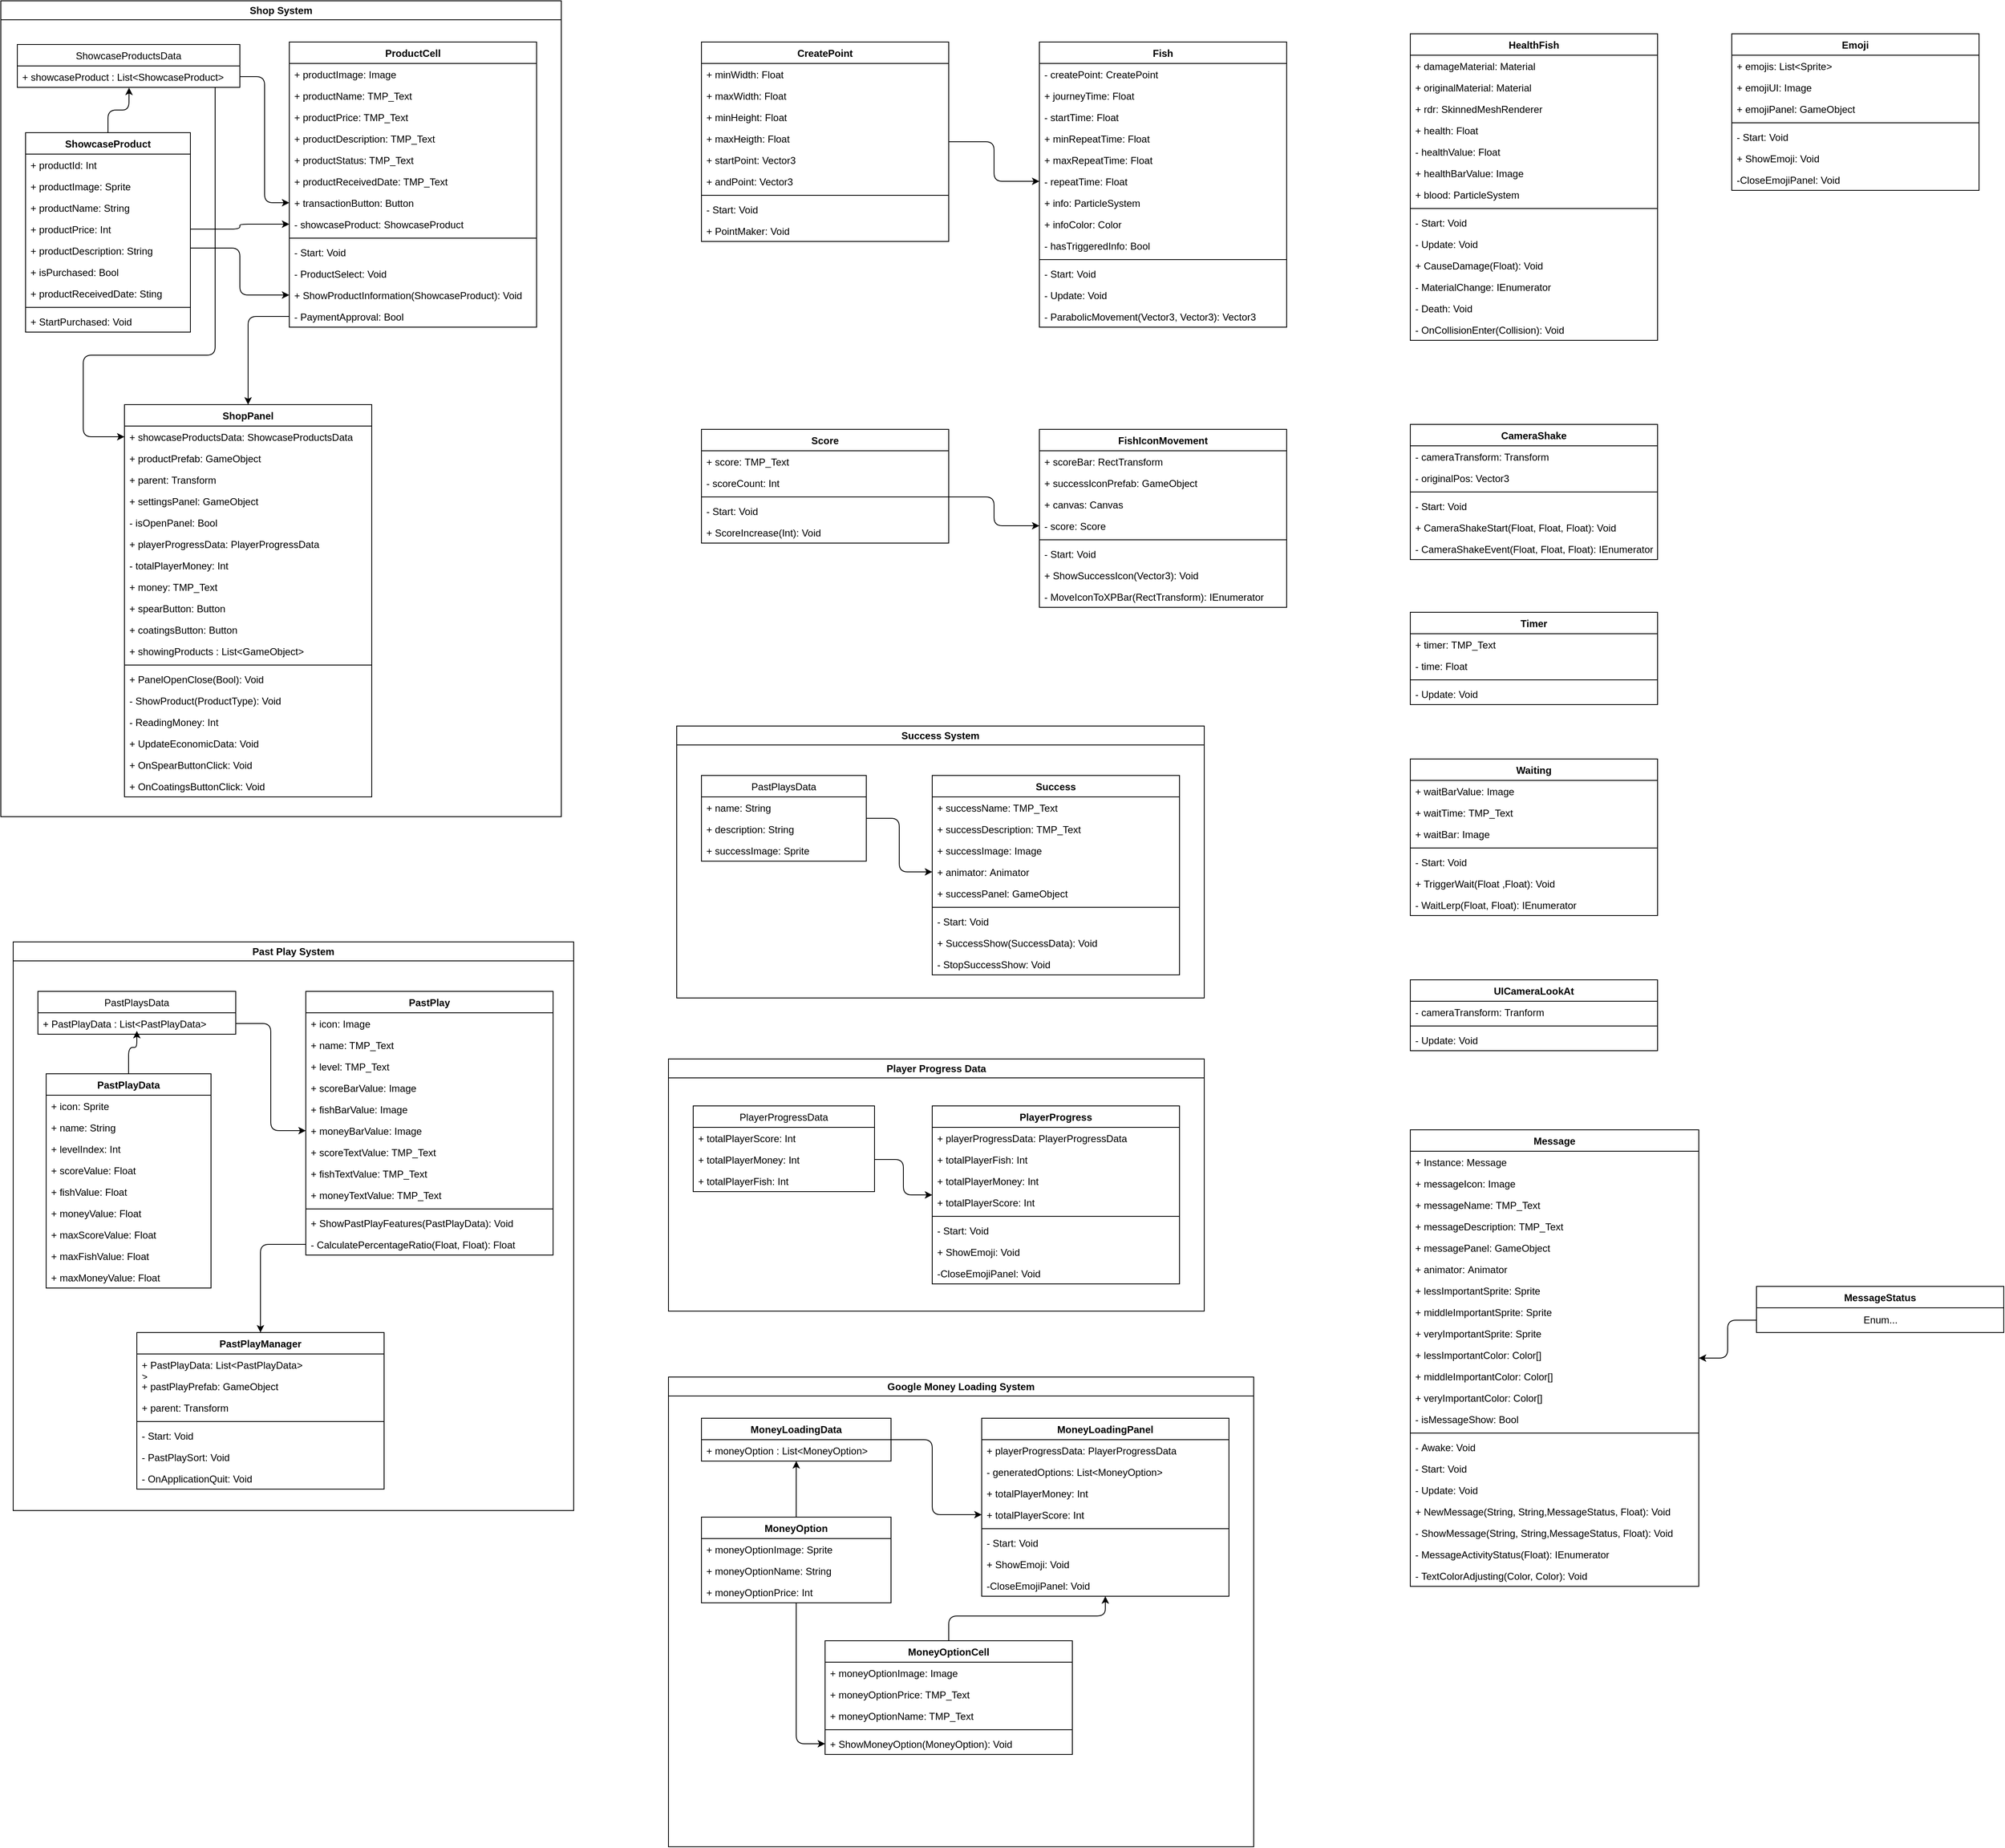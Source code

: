 <mxfile>
    <diagram id="LEUFvuBvIqz1YluHnLWP" name="Page-1">
        <mxGraphModel dx="542" dy="330" grid="1" gridSize="10" guides="1" tooltips="1" connect="1" arrows="1" fold="1" page="1" pageScale="1" pageWidth="850" pageHeight="1100" math="0" shadow="0">
            <root>
                <mxCell id="0"/>
                <mxCell id="1" parent="0"/>
                <mxCell id="34" style="edgeStyle=orthogonalEdgeStyle;html=1;entryX=0.502;entryY=1.015;entryDx=0;entryDy=0;entryPerimeter=0;" parent="1" source="8" target="3" edge="1">
                    <mxGeometry relative="1" as="geometry"/>
                </mxCell>
                <mxCell id="350" style="edgeStyle=orthogonalEdgeStyle;html=1;entryX=0;entryY=0.5;entryDx=0;entryDy=0;" edge="1" parent="1" source="8" target="31">
                    <mxGeometry relative="1" as="geometry">
                        <Array as="points">
                            <mxPoint x="360" y="380"/>
                            <mxPoint x="360" y="437"/>
                        </Array>
                    </mxGeometry>
                </mxCell>
                <mxCell id="8" value="ShowcaseProduct" style="swimlane;fontStyle=1;align=center;verticalAlign=top;childLayout=stackLayout;horizontal=1;startSize=26;horizontalStack=0;resizeParent=1;resizeParentMax=0;resizeLast=0;collapsible=1;marginBottom=0;" parent="1" vertex="1">
                    <mxGeometry x="100" y="240" width="200" height="242" as="geometry"/>
                </mxCell>
                <mxCell id="9" value="+ productId: Int" style="text;strokeColor=none;fillColor=none;align=left;verticalAlign=top;spacingLeft=4;spacingRight=4;overflow=hidden;rotatable=0;points=[[0,0.5],[1,0.5]];portConstraint=eastwest;" parent="8" vertex="1">
                    <mxGeometry y="26" width="200" height="26" as="geometry"/>
                </mxCell>
                <mxCell id="12" value="+ productImage: Sprite" style="text;strokeColor=none;fillColor=none;align=left;verticalAlign=top;spacingLeft=4;spacingRight=4;overflow=hidden;rotatable=0;points=[[0,0.5],[1,0.5]];portConstraint=eastwest;" parent="8" vertex="1">
                    <mxGeometry y="52" width="200" height="26" as="geometry"/>
                </mxCell>
                <mxCell id="13" value="+ productName: String" style="text;strokeColor=none;fillColor=none;align=left;verticalAlign=top;spacingLeft=4;spacingRight=4;overflow=hidden;rotatable=0;points=[[0,0.5],[1,0.5]];portConstraint=eastwest;" parent="8" vertex="1">
                    <mxGeometry y="78" width="200" height="26" as="geometry"/>
                </mxCell>
                <mxCell id="14" value="+ productPrice: Int" style="text;strokeColor=none;fillColor=none;align=left;verticalAlign=top;spacingLeft=4;spacingRight=4;overflow=hidden;rotatable=0;points=[[0,0.5],[1,0.5]];portConstraint=eastwest;" parent="8" vertex="1">
                    <mxGeometry y="104" width="200" height="26" as="geometry"/>
                </mxCell>
                <mxCell id="15" value="+ productDescription: String" style="text;strokeColor=none;fillColor=none;align=left;verticalAlign=top;spacingLeft=4;spacingRight=4;overflow=hidden;rotatable=0;points=[[0,0.5],[1,0.5]];portConstraint=eastwest;" parent="8" vertex="1">
                    <mxGeometry y="130" width="200" height="26" as="geometry"/>
                </mxCell>
                <mxCell id="16" value="+ isPurchased: Bool" style="text;strokeColor=none;fillColor=none;align=left;verticalAlign=top;spacingLeft=4;spacingRight=4;overflow=hidden;rotatable=0;points=[[0,0.5],[1,0.5]];portConstraint=eastwest;" parent="8" vertex="1">
                    <mxGeometry y="156" width="200" height="26" as="geometry"/>
                </mxCell>
                <mxCell id="17" value="+ productReceivedDate: Sting" style="text;strokeColor=none;fillColor=none;align=left;verticalAlign=top;spacingLeft=4;spacingRight=4;overflow=hidden;rotatable=0;points=[[0,0.5],[1,0.5]];portConstraint=eastwest;" parent="8" vertex="1">
                    <mxGeometry y="182" width="200" height="26" as="geometry"/>
                </mxCell>
                <mxCell id="10" value="" style="line;strokeWidth=1;fillColor=none;align=left;verticalAlign=middle;spacingTop=-1;spacingLeft=3;spacingRight=3;rotatable=0;labelPosition=right;points=[];portConstraint=eastwest;strokeColor=inherit;" parent="8" vertex="1">
                    <mxGeometry y="208" width="200" height="8" as="geometry"/>
                </mxCell>
                <mxCell id="11" value="+ StartPurchased: Void" style="text;strokeColor=none;fillColor=none;align=left;verticalAlign=top;spacingLeft=4;spacingRight=4;overflow=hidden;rotatable=0;points=[[0,0.5],[1,0.5]];portConstraint=eastwest;" parent="8" vertex="1">
                    <mxGeometry y="216" width="200" height="26" as="geometry"/>
                </mxCell>
                <mxCell id="37" value="ShopPanel" style="swimlane;fontStyle=1;align=center;verticalAlign=top;childLayout=stackLayout;horizontal=1;startSize=26;horizontalStack=0;resizeParent=1;resizeParentMax=0;resizeLast=0;collapsible=1;marginBottom=0;" parent="1" vertex="1">
                    <mxGeometry x="220" y="570" width="300" height="476" as="geometry"/>
                </mxCell>
                <mxCell id="38" value="+ showcaseProductsData: ShowcaseProductsData" style="text;strokeColor=none;fillColor=none;align=left;verticalAlign=top;spacingLeft=4;spacingRight=4;overflow=hidden;rotatable=0;points=[[0,0.5],[1,0.5]];portConstraint=eastwest;" parent="37" vertex="1">
                    <mxGeometry y="26" width="300" height="26" as="geometry"/>
                </mxCell>
                <mxCell id="41" value="+ productPrefab: GameObject" style="text;strokeColor=none;fillColor=none;align=left;verticalAlign=top;spacingLeft=4;spacingRight=4;overflow=hidden;rotatable=0;points=[[0,0.5],[1,0.5]];portConstraint=eastwest;" parent="37" vertex="1">
                    <mxGeometry y="52" width="300" height="26" as="geometry"/>
                </mxCell>
                <mxCell id="42" value="+ parent: Transform" style="text;strokeColor=none;fillColor=none;align=left;verticalAlign=top;spacingLeft=4;spacingRight=4;overflow=hidden;rotatable=0;points=[[0,0.5],[1,0.5]];portConstraint=eastwest;" parent="37" vertex="1">
                    <mxGeometry y="78" width="300" height="26" as="geometry"/>
                </mxCell>
                <mxCell id="43" value="+ settingsPanel: GameObject" style="text;strokeColor=none;fillColor=none;align=left;verticalAlign=top;spacingLeft=4;spacingRight=4;overflow=hidden;rotatable=0;points=[[0,0.5],[1,0.5]];portConstraint=eastwest;" parent="37" vertex="1">
                    <mxGeometry y="104" width="300" height="26" as="geometry"/>
                </mxCell>
                <mxCell id="44" value="- isOpenPanel: Bool" style="text;strokeColor=none;fillColor=none;align=left;verticalAlign=top;spacingLeft=4;spacingRight=4;overflow=hidden;rotatable=0;points=[[0,0.5],[1,0.5]];portConstraint=eastwest;" parent="37" vertex="1">
                    <mxGeometry y="130" width="300" height="26" as="geometry"/>
                </mxCell>
                <mxCell id="252" value="+ playerProgressData: PlayerProgressData" style="text;strokeColor=none;fillColor=none;align=left;verticalAlign=top;spacingLeft=4;spacingRight=4;overflow=hidden;rotatable=0;points=[[0,0.5],[1,0.5]];portConstraint=eastwest;" parent="37" vertex="1">
                    <mxGeometry y="156" width="300" height="26" as="geometry"/>
                </mxCell>
                <mxCell id="253" value="- totalPlayerMoney: Int" style="text;strokeColor=none;fillColor=none;align=left;verticalAlign=top;spacingLeft=4;spacingRight=4;overflow=hidden;rotatable=0;points=[[0,0.5],[1,0.5]];portConstraint=eastwest;" parent="37" vertex="1">
                    <mxGeometry y="182" width="300" height="26" as="geometry"/>
                </mxCell>
                <mxCell id="254" value="+ money: TMP_Text" style="text;strokeColor=none;fillColor=none;align=left;verticalAlign=top;spacingLeft=4;spacingRight=4;overflow=hidden;rotatable=0;points=[[0,0.5],[1,0.5]];portConstraint=eastwest;" parent="37" vertex="1">
                    <mxGeometry y="208" width="300" height="26" as="geometry"/>
                </mxCell>
                <mxCell id="291" value="+ spearButton: Button" style="text;strokeColor=none;fillColor=none;align=left;verticalAlign=top;spacingLeft=4;spacingRight=4;overflow=hidden;rotatable=0;points=[[0,0.5],[1,0.5]];portConstraint=eastwest;" parent="37" vertex="1">
                    <mxGeometry y="234" width="300" height="26" as="geometry"/>
                </mxCell>
                <mxCell id="292" value="+ coatingsButton: Button" style="text;strokeColor=none;fillColor=none;align=left;verticalAlign=top;spacingLeft=4;spacingRight=4;overflow=hidden;rotatable=0;points=[[0,0.5],[1,0.5]];portConstraint=eastwest;" parent="37" vertex="1">
                    <mxGeometry y="260" width="300" height="26" as="geometry"/>
                </mxCell>
                <mxCell id="293" value="+ showingProducts : List&lt;GameObject&gt;" style="text;strokeColor=none;fillColor=none;align=left;verticalAlign=top;spacingLeft=4;spacingRight=4;overflow=hidden;rotatable=0;points=[[0,0.5],[1,0.5]];portConstraint=eastwest;" parent="37" vertex="1">
                    <mxGeometry y="286" width="300" height="26" as="geometry"/>
                </mxCell>
                <mxCell id="39" value="" style="line;strokeWidth=1;fillColor=none;align=left;verticalAlign=middle;spacingTop=-1;spacingLeft=3;spacingRight=3;rotatable=0;labelPosition=right;points=[];portConstraint=eastwest;strokeColor=inherit;" parent="37" vertex="1">
                    <mxGeometry y="312" width="300" height="8" as="geometry"/>
                </mxCell>
                <mxCell id="40" value="+ PanelOpenClose(Bool): Void" style="text;strokeColor=none;fillColor=none;align=left;verticalAlign=top;spacingLeft=4;spacingRight=4;overflow=hidden;rotatable=0;points=[[0,0.5],[1,0.5]];portConstraint=eastwest;" parent="37" vertex="1">
                    <mxGeometry y="320" width="300" height="26" as="geometry"/>
                </mxCell>
                <mxCell id="45" value="- ShowProduct(ProductType): Void" style="text;strokeColor=none;fillColor=none;align=left;verticalAlign=top;spacingLeft=4;spacingRight=4;overflow=hidden;rotatable=0;points=[[0,0.5],[1,0.5]];portConstraint=eastwest;" parent="37" vertex="1">
                    <mxGeometry y="346" width="300" height="26" as="geometry"/>
                </mxCell>
                <mxCell id="251" value="- ReadingMoney: Int" style="text;strokeColor=none;fillColor=none;align=left;verticalAlign=top;spacingLeft=4;spacingRight=4;overflow=hidden;rotatable=0;points=[[0,0.5],[1,0.5]];portConstraint=eastwest;" parent="37" vertex="1">
                    <mxGeometry y="372" width="300" height="26" as="geometry"/>
                </mxCell>
                <mxCell id="283" value="+ UpdateEconomicData: Void" style="text;strokeColor=none;fillColor=none;align=left;verticalAlign=top;spacingLeft=4;spacingRight=4;overflow=hidden;rotatable=0;points=[[0,0.5],[1,0.5]];portConstraint=eastwest;" parent="37" vertex="1">
                    <mxGeometry y="398" width="300" height="26" as="geometry"/>
                </mxCell>
                <mxCell id="287" value="+ OnSpearButtonClick: Void" style="text;strokeColor=none;fillColor=none;align=left;verticalAlign=top;spacingLeft=4;spacingRight=4;overflow=hidden;rotatable=0;points=[[0,0.5],[1,0.5]];portConstraint=eastwest;" parent="37" vertex="1">
                    <mxGeometry y="424" width="300" height="26" as="geometry"/>
                </mxCell>
                <mxCell id="289" value="+ OnCoatingsButtonClick: Void" style="text;strokeColor=none;fillColor=none;align=left;verticalAlign=top;spacingLeft=4;spacingRight=4;overflow=hidden;rotatable=0;points=[[0,0.5],[1,0.5]];portConstraint=eastwest;" parent="37" vertex="1">
                    <mxGeometry y="450" width="300" height="26" as="geometry"/>
                </mxCell>
                <mxCell id="46" style="edgeStyle=orthogonalEdgeStyle;html=1;entryX=0.5;entryY=0;entryDx=0;entryDy=0;" parent="1" source="32" target="37" edge="1">
                    <mxGeometry relative="1" as="geometry"/>
                </mxCell>
                <mxCell id="86" value="PastPlay" style="swimlane;fontStyle=1;align=center;verticalAlign=top;childLayout=stackLayout;horizontal=1;startSize=26;horizontalStack=0;resizeParent=1;resizeParentMax=0;resizeLast=0;collapsible=1;marginBottom=0;" parent="1" vertex="1">
                    <mxGeometry x="440" y="1282" width="300" height="320" as="geometry"/>
                </mxCell>
                <mxCell id="87" value="+ icon: Image" style="text;strokeColor=none;fillColor=none;align=left;verticalAlign=top;spacingLeft=4;spacingRight=4;overflow=hidden;rotatable=0;points=[[0,0.5],[1,0.5]];portConstraint=eastwest;" parent="86" vertex="1">
                    <mxGeometry y="26" width="300" height="26" as="geometry"/>
                </mxCell>
                <mxCell id="88" value="+ name: TMP_Text" style="text;strokeColor=none;fillColor=none;align=left;verticalAlign=top;spacingLeft=4;spacingRight=4;overflow=hidden;rotatable=0;points=[[0,0.5],[1,0.5]];portConstraint=eastwest;" parent="86" vertex="1">
                    <mxGeometry y="52" width="300" height="26" as="geometry"/>
                </mxCell>
                <mxCell id="89" value="+ level: TMP_Text" style="text;strokeColor=none;fillColor=none;align=left;verticalAlign=top;spacingLeft=4;spacingRight=4;overflow=hidden;rotatable=0;points=[[0,0.5],[1,0.5]];portConstraint=eastwest;" parent="86" vertex="1">
                    <mxGeometry y="78" width="300" height="26" as="geometry"/>
                </mxCell>
                <mxCell id="90" value="+ scoreBarValue: Image" style="text;strokeColor=none;fillColor=none;align=left;verticalAlign=top;spacingLeft=4;spacingRight=4;overflow=hidden;rotatable=0;points=[[0,0.5],[1,0.5]];portConstraint=eastwest;" parent="86" vertex="1">
                    <mxGeometry y="104" width="300" height="26" as="geometry"/>
                </mxCell>
                <mxCell id="91" value="+ fishBarValue: Image" style="text;strokeColor=none;fillColor=none;align=left;verticalAlign=top;spacingLeft=4;spacingRight=4;overflow=hidden;rotatable=0;points=[[0,0.5],[1,0.5]];portConstraint=eastwest;" parent="86" vertex="1">
                    <mxGeometry y="130" width="300" height="26" as="geometry"/>
                </mxCell>
                <mxCell id="92" value="+ moneyBarValue: Image" style="text;strokeColor=none;fillColor=none;align=left;verticalAlign=top;spacingLeft=4;spacingRight=4;overflow=hidden;rotatable=0;points=[[0,0.5],[1,0.5]];portConstraint=eastwest;" parent="86" vertex="1">
                    <mxGeometry y="156" width="300" height="26" as="geometry"/>
                </mxCell>
                <mxCell id="93" value="+ scoreTextValue: TMP_Text" style="text;strokeColor=none;fillColor=none;align=left;verticalAlign=top;spacingLeft=4;spacingRight=4;overflow=hidden;rotatable=0;points=[[0,0.5],[1,0.5]];portConstraint=eastwest;" parent="86" vertex="1">
                    <mxGeometry y="182" width="300" height="26" as="geometry"/>
                </mxCell>
                <mxCell id="100" value="+ fishTextValue: TMP_Text" style="text;strokeColor=none;fillColor=none;align=left;verticalAlign=top;spacingLeft=4;spacingRight=4;overflow=hidden;rotatable=0;points=[[0,0.5],[1,0.5]];portConstraint=eastwest;" parent="86" vertex="1">
                    <mxGeometry y="208" width="300" height="26" as="geometry"/>
                </mxCell>
                <mxCell id="101" value="+ moneyTextValue: TMP_Text" style="text;strokeColor=none;fillColor=none;align=left;verticalAlign=top;spacingLeft=4;spacingRight=4;overflow=hidden;rotatable=0;points=[[0,0.5],[1,0.5]];portConstraint=eastwest;" parent="86" vertex="1">
                    <mxGeometry y="234" width="300" height="26" as="geometry"/>
                </mxCell>
                <mxCell id="95" value="" style="line;strokeWidth=1;fillColor=none;align=left;verticalAlign=middle;spacingTop=-1;spacingLeft=3;spacingRight=3;rotatable=0;labelPosition=right;points=[];portConstraint=eastwest;strokeColor=inherit;" parent="86" vertex="1">
                    <mxGeometry y="260" width="300" height="8" as="geometry"/>
                </mxCell>
                <mxCell id="96" value="+ ShowPastPlayFeatures(PastPlayData): Void" style="text;strokeColor=none;fillColor=none;align=left;verticalAlign=top;spacingLeft=4;spacingRight=4;overflow=hidden;rotatable=0;points=[[0,0.5],[1,0.5]];portConstraint=eastwest;" parent="86" vertex="1">
                    <mxGeometry y="268" width="300" height="26" as="geometry"/>
                </mxCell>
                <mxCell id="97" value="- CalculatePercentageRatio(Float, Float): Float" style="text;strokeColor=none;fillColor=none;align=left;verticalAlign=top;spacingLeft=4;spacingRight=4;overflow=hidden;rotatable=0;points=[[0,0.5],[1,0.5]];portConstraint=eastwest;" parent="86" vertex="1">
                    <mxGeometry y="294" width="300" height="26" as="geometry"/>
                </mxCell>
                <mxCell id="102" value="PastPlayManager" style="swimlane;fontStyle=1;align=center;verticalAlign=top;childLayout=stackLayout;horizontal=1;startSize=26;horizontalStack=0;resizeParent=1;resizeParentMax=0;resizeLast=0;collapsible=1;marginBottom=0;" parent="1" vertex="1">
                    <mxGeometry x="235" y="1696" width="300" height="190" as="geometry"/>
                </mxCell>
                <mxCell id="103" value="+ PastPlayData: List&lt;PastPlayData&gt;&#10;&gt;" style="text;strokeColor=none;fillColor=none;align=left;verticalAlign=top;spacingLeft=4;spacingRight=4;overflow=hidden;rotatable=0;points=[[0,0.5],[1,0.5]];portConstraint=eastwest;" parent="102" vertex="1">
                    <mxGeometry y="26" width="300" height="26" as="geometry"/>
                </mxCell>
                <mxCell id="104" value="+ pastPlayPrefab: GameObject" style="text;strokeColor=none;fillColor=none;align=left;verticalAlign=top;spacingLeft=4;spacingRight=4;overflow=hidden;rotatable=0;points=[[0,0.5],[1,0.5]];portConstraint=eastwest;" parent="102" vertex="1">
                    <mxGeometry y="52" width="300" height="26" as="geometry"/>
                </mxCell>
                <mxCell id="105" value="+ parent: Transform" style="text;strokeColor=none;fillColor=none;align=left;verticalAlign=top;spacingLeft=4;spacingRight=4;overflow=hidden;rotatable=0;points=[[0,0.5],[1,0.5]];portConstraint=eastwest;" parent="102" vertex="1">
                    <mxGeometry y="78" width="300" height="26" as="geometry"/>
                </mxCell>
                <mxCell id="108" value="" style="line;strokeWidth=1;fillColor=none;align=left;verticalAlign=middle;spacingTop=-1;spacingLeft=3;spacingRight=3;rotatable=0;labelPosition=right;points=[];portConstraint=eastwest;strokeColor=inherit;" parent="102" vertex="1">
                    <mxGeometry y="104" width="300" height="8" as="geometry"/>
                </mxCell>
                <mxCell id="109" value="- Start: Void" style="text;strokeColor=none;fillColor=none;align=left;verticalAlign=top;spacingLeft=4;spacingRight=4;overflow=hidden;rotatable=0;points=[[0,0.5],[1,0.5]];portConstraint=eastwest;" parent="102" vertex="1">
                    <mxGeometry y="112" width="300" height="26" as="geometry"/>
                </mxCell>
                <mxCell id="110" value="- PastPlaySort: Void" style="text;strokeColor=none;fillColor=none;align=left;verticalAlign=top;spacingLeft=4;spacingRight=4;overflow=hidden;rotatable=0;points=[[0,0.5],[1,0.5]];portConstraint=eastwest;" parent="102" vertex="1">
                    <mxGeometry y="138" width="300" height="26" as="geometry"/>
                </mxCell>
                <mxCell id="111" value="- OnApplicationQuit: Void" style="text;strokeColor=none;fillColor=none;align=left;verticalAlign=top;spacingLeft=4;spacingRight=4;overflow=hidden;rotatable=0;points=[[0,0.5],[1,0.5]];portConstraint=eastwest;" parent="102" vertex="1">
                    <mxGeometry y="164" width="300" height="26" as="geometry"/>
                </mxCell>
                <mxCell id="113" style="edgeStyle=orthogonalEdgeStyle;html=1;entryX=0;entryY=0.5;entryDx=0;entryDy=0;" parent="1" source="72" target="92" edge="1">
                    <mxGeometry relative="1" as="geometry"/>
                </mxCell>
                <mxCell id="114" style="edgeStyle=orthogonalEdgeStyle;html=1;entryX=0.5;entryY=0;entryDx=0;entryDy=0;" parent="1" source="97" target="102" edge="1">
                    <mxGeometry relative="1" as="geometry"/>
                </mxCell>
                <mxCell id="115" value="Past Play System" style="swimlane;whiteSpace=wrap;html=1;" parent="1" vertex="1">
                    <mxGeometry x="85" y="1222" width="680" height="690" as="geometry"/>
                </mxCell>
                <mxCell id="71" value="PastPlaysData" style="swimlane;fontStyle=0;childLayout=stackLayout;horizontal=1;startSize=26;fillColor=none;horizontalStack=0;resizeParent=1;resizeParentMax=0;resizeLast=0;collapsible=1;marginBottom=0;" parent="115" vertex="1">
                    <mxGeometry x="30" y="60" width="240" height="52" as="geometry"/>
                </mxCell>
                <mxCell id="72" value="+ PastPlayData : List&lt;PastPlayData&gt;" style="text;strokeColor=none;fillColor=none;align=left;verticalAlign=top;spacingLeft=4;spacingRight=4;overflow=hidden;rotatable=0;points=[[0,0.5],[1,0.5]];portConstraint=eastwest;" parent="71" vertex="1">
                    <mxGeometry y="26" width="240" height="26" as="geometry"/>
                </mxCell>
                <mxCell id="352" style="edgeStyle=orthogonalEdgeStyle;html=1;" edge="1" parent="115" source="74">
                    <mxGeometry relative="1" as="geometry">
                        <mxPoint x="150" y="108" as="targetPoint"/>
                        <Array as="points">
                            <mxPoint x="140" y="128"/>
                            <mxPoint x="150" y="128"/>
                        </Array>
                    </mxGeometry>
                </mxCell>
                <mxCell id="74" value="PastPlayData" style="swimlane;fontStyle=1;align=center;verticalAlign=top;childLayout=stackLayout;horizontal=1;startSize=26;horizontalStack=0;resizeParent=1;resizeParentMax=0;resizeLast=0;collapsible=1;marginBottom=0;" parent="115" vertex="1">
                    <mxGeometry x="40" y="160" width="200" height="260" as="geometry">
                        <mxRectangle x="100" y="970" width="120" height="30" as="alternateBounds"/>
                    </mxGeometry>
                </mxCell>
                <mxCell id="75" value="+ icon: Sprite" style="text;strokeColor=none;fillColor=none;align=left;verticalAlign=top;spacingLeft=4;spacingRight=4;overflow=hidden;rotatable=0;points=[[0,0.5],[1,0.5]];portConstraint=eastwest;" parent="74" vertex="1">
                    <mxGeometry y="26" width="200" height="26" as="geometry"/>
                </mxCell>
                <mxCell id="76" value="+ name: String" style="text;strokeColor=none;fillColor=none;align=left;verticalAlign=top;spacingLeft=4;spacingRight=4;overflow=hidden;rotatable=0;points=[[0,0.5],[1,0.5]];portConstraint=eastwest;" parent="74" vertex="1">
                    <mxGeometry y="52" width="200" height="26" as="geometry"/>
                </mxCell>
                <mxCell id="77" value="+ levelIndex: Int" style="text;strokeColor=none;fillColor=none;align=left;verticalAlign=top;spacingLeft=4;spacingRight=4;overflow=hidden;rotatable=0;points=[[0,0.5],[1,0.5]];portConstraint=eastwest;" parent="74" vertex="1">
                    <mxGeometry y="78" width="200" height="26" as="geometry"/>
                </mxCell>
                <mxCell id="78" value="+ scoreValue: Float" style="text;strokeColor=none;fillColor=none;align=left;verticalAlign=top;spacingLeft=4;spacingRight=4;overflow=hidden;rotatable=0;points=[[0,0.5],[1,0.5]];portConstraint=eastwest;" parent="74" vertex="1">
                    <mxGeometry y="104" width="200" height="26" as="geometry"/>
                </mxCell>
                <mxCell id="79" value="+ fishValue: Float" style="text;strokeColor=none;fillColor=none;align=left;verticalAlign=top;spacingLeft=4;spacingRight=4;overflow=hidden;rotatable=0;points=[[0,0.5],[1,0.5]];portConstraint=eastwest;" parent="74" vertex="1">
                    <mxGeometry y="130" width="200" height="26" as="geometry"/>
                </mxCell>
                <mxCell id="80" value="+ moneyValue: Float" style="text;strokeColor=none;fillColor=none;align=left;verticalAlign=top;spacingLeft=4;spacingRight=4;overflow=hidden;rotatable=0;points=[[0,0.5],[1,0.5]];portConstraint=eastwest;" parent="74" vertex="1">
                    <mxGeometry y="156" width="200" height="26" as="geometry"/>
                </mxCell>
                <mxCell id="81" value="+ maxScoreValue: Float" style="text;strokeColor=none;fillColor=none;align=left;verticalAlign=top;spacingLeft=4;spacingRight=4;overflow=hidden;rotatable=0;points=[[0,0.5],[1,0.5]];portConstraint=eastwest;" parent="74" vertex="1">
                    <mxGeometry y="182" width="200" height="26" as="geometry"/>
                </mxCell>
                <mxCell id="84" value="+ maxFishValue: Float" style="text;strokeColor=none;fillColor=none;align=left;verticalAlign=top;spacingLeft=4;spacingRight=4;overflow=hidden;rotatable=0;points=[[0,0.5],[1,0.5]];portConstraint=eastwest;" parent="74" vertex="1">
                    <mxGeometry y="208" width="200" height="26" as="geometry"/>
                </mxCell>
                <mxCell id="85" value="+ maxMoneyValue: Float" style="text;strokeColor=none;fillColor=none;align=left;verticalAlign=top;spacingLeft=4;spacingRight=4;overflow=hidden;rotatable=0;points=[[0,0.5],[1,0.5]];portConstraint=eastwest;" parent="74" vertex="1">
                    <mxGeometry y="234" width="200" height="26" as="geometry"/>
                </mxCell>
                <mxCell id="130" style="edgeStyle=orthogonalEdgeStyle;html=1;entryX=0;entryY=0.5;entryDx=0;entryDy=0;" parent="1" source="116" target="128" edge="1">
                    <mxGeometry relative="1" as="geometry"/>
                </mxCell>
                <mxCell id="116" value="PastPlaysData" style="swimlane;fontStyle=0;childLayout=stackLayout;horizontal=1;startSize=26;fillColor=none;horizontalStack=0;resizeParent=1;resizeParentMax=0;resizeLast=0;collapsible=1;marginBottom=0;" parent="1" vertex="1">
                    <mxGeometry x="920" y="1020" width="200" height="104" as="geometry"/>
                </mxCell>
                <mxCell id="117" value="+ name: String" style="text;strokeColor=none;fillColor=none;align=left;verticalAlign=top;spacingLeft=4;spacingRight=4;overflow=hidden;rotatable=0;points=[[0,0.5],[1,0.5]];portConstraint=eastwest;" parent="116" vertex="1">
                    <mxGeometry y="26" width="200" height="26" as="geometry"/>
                </mxCell>
                <mxCell id="118" value="+ description: String" style="text;strokeColor=none;fillColor=none;align=left;verticalAlign=top;spacingLeft=4;spacingRight=4;overflow=hidden;rotatable=0;points=[[0,0.5],[1,0.5]];portConstraint=eastwest;" parent="116" vertex="1">
                    <mxGeometry y="52" width="200" height="26" as="geometry"/>
                </mxCell>
                <mxCell id="119" value="+ successImage: Sprite" style="text;strokeColor=none;fillColor=none;align=left;verticalAlign=top;spacingLeft=4;spacingRight=4;overflow=hidden;rotatable=0;points=[[0,0.5],[1,0.5]];portConstraint=eastwest;" parent="116" vertex="1">
                    <mxGeometry y="78" width="200" height="26" as="geometry"/>
                </mxCell>
                <mxCell id="120" value="Success" style="swimlane;fontStyle=1;align=center;verticalAlign=top;childLayout=stackLayout;horizontal=1;startSize=26;horizontalStack=0;resizeParent=1;resizeParentMax=0;resizeLast=0;collapsible=1;marginBottom=0;" parent="1" vertex="1">
                    <mxGeometry x="1200" y="1020" width="300" height="242" as="geometry"/>
                </mxCell>
                <mxCell id="121" value="+ successName: TMP_Text" style="text;strokeColor=none;fillColor=none;align=left;verticalAlign=top;spacingLeft=4;spacingRight=4;overflow=hidden;rotatable=0;points=[[0,0.5],[1,0.5]];portConstraint=eastwest;" parent="120" vertex="1">
                    <mxGeometry y="26" width="300" height="26" as="geometry"/>
                </mxCell>
                <mxCell id="122" value="+ successDescription: TMP_Text" style="text;strokeColor=none;fillColor=none;align=left;verticalAlign=top;spacingLeft=4;spacingRight=4;overflow=hidden;rotatable=0;points=[[0,0.5],[1,0.5]];portConstraint=eastwest;" parent="120" vertex="1">
                    <mxGeometry y="52" width="300" height="26" as="geometry"/>
                </mxCell>
                <mxCell id="123" value="+ successImage: Image" style="text;strokeColor=none;fillColor=none;align=left;verticalAlign=top;spacingLeft=4;spacingRight=4;overflow=hidden;rotatable=0;points=[[0,0.5],[1,0.5]];portConstraint=eastwest;" parent="120" vertex="1">
                    <mxGeometry y="78" width="300" height="26" as="geometry"/>
                </mxCell>
                <mxCell id="128" value="+ animator: Animator" style="text;strokeColor=none;fillColor=none;align=left;verticalAlign=top;spacingLeft=4;spacingRight=4;overflow=hidden;rotatable=0;points=[[0,0.5],[1,0.5]];portConstraint=eastwest;" parent="120" vertex="1">
                    <mxGeometry y="104" width="300" height="26" as="geometry"/>
                </mxCell>
                <mxCell id="129" value="+ successPanel: GameObject" style="text;strokeColor=none;fillColor=none;align=left;verticalAlign=top;spacingLeft=4;spacingRight=4;overflow=hidden;rotatable=0;points=[[0,0.5],[1,0.5]];portConstraint=eastwest;" parent="120" vertex="1">
                    <mxGeometry y="130" width="300" height="26" as="geometry"/>
                </mxCell>
                <mxCell id="124" value="" style="line;strokeWidth=1;fillColor=none;align=left;verticalAlign=middle;spacingTop=-1;spacingLeft=3;spacingRight=3;rotatable=0;labelPosition=right;points=[];portConstraint=eastwest;strokeColor=inherit;" parent="120" vertex="1">
                    <mxGeometry y="156" width="300" height="8" as="geometry"/>
                </mxCell>
                <mxCell id="125" value="- Start: Void" style="text;strokeColor=none;fillColor=none;align=left;verticalAlign=top;spacingLeft=4;spacingRight=4;overflow=hidden;rotatable=0;points=[[0,0.5],[1,0.5]];portConstraint=eastwest;" parent="120" vertex="1">
                    <mxGeometry y="164" width="300" height="26" as="geometry"/>
                </mxCell>
                <mxCell id="126" value="+ SuccessShow(SuccessData): Void" style="text;strokeColor=none;fillColor=none;align=left;verticalAlign=top;spacingLeft=4;spacingRight=4;overflow=hidden;rotatable=0;points=[[0,0.5],[1,0.5]];portConstraint=eastwest;" parent="120" vertex="1">
                    <mxGeometry y="190" width="300" height="26" as="geometry"/>
                </mxCell>
                <mxCell id="127" value="- StopSuccessShow: Void" style="text;strokeColor=none;fillColor=none;align=left;verticalAlign=top;spacingLeft=4;spacingRight=4;overflow=hidden;rotatable=0;points=[[0,0.5],[1,0.5]];portConstraint=eastwest;" parent="120" vertex="1">
                    <mxGeometry y="216" width="300" height="26" as="geometry"/>
                </mxCell>
                <mxCell id="131" value="Success System" style="swimlane;whiteSpace=wrap;html=1;" parent="1" vertex="1">
                    <mxGeometry x="890" y="960" width="640" height="330" as="geometry"/>
                </mxCell>
                <mxCell id="168" style="edgeStyle=orthogonalEdgeStyle;html=1;entryX=0;entryY=0.5;entryDx=0;entryDy=0;" parent="1" source="132" target="149" edge="1">
                    <mxGeometry relative="1" as="geometry"/>
                </mxCell>
                <mxCell id="132" value="CreatePoint" style="swimlane;fontStyle=1;align=center;verticalAlign=top;childLayout=stackLayout;horizontal=1;startSize=26;horizontalStack=0;resizeParent=1;resizeParentMax=0;resizeLast=0;collapsible=1;marginBottom=0;" parent="1" vertex="1">
                    <mxGeometry x="920" y="130" width="300" height="242" as="geometry"/>
                </mxCell>
                <mxCell id="133" value="+ minWidth: Float" style="text;strokeColor=none;fillColor=none;align=left;verticalAlign=top;spacingLeft=4;spacingRight=4;overflow=hidden;rotatable=0;points=[[0,0.5],[1,0.5]];portConstraint=eastwest;" parent="132" vertex="1">
                    <mxGeometry y="26" width="300" height="26" as="geometry"/>
                </mxCell>
                <mxCell id="134" value="+ maxWidth: Float" style="text;strokeColor=none;fillColor=none;align=left;verticalAlign=top;spacingLeft=4;spacingRight=4;overflow=hidden;rotatable=0;points=[[0,0.5],[1,0.5]];portConstraint=eastwest;" parent="132" vertex="1">
                    <mxGeometry y="52" width="300" height="26" as="geometry"/>
                </mxCell>
                <mxCell id="135" value="+ minHeight: Float" style="text;strokeColor=none;fillColor=none;align=left;verticalAlign=top;spacingLeft=4;spacingRight=4;overflow=hidden;rotatable=0;points=[[0,0.5],[1,0.5]];portConstraint=eastwest;" parent="132" vertex="1">
                    <mxGeometry y="78" width="300" height="26" as="geometry"/>
                </mxCell>
                <mxCell id="136" value="+ maxHeigth: Float" style="text;strokeColor=none;fillColor=none;align=left;verticalAlign=top;spacingLeft=4;spacingRight=4;overflow=hidden;rotatable=0;points=[[0,0.5],[1,0.5]];portConstraint=eastwest;" parent="132" vertex="1">
                    <mxGeometry y="104" width="300" height="26" as="geometry"/>
                </mxCell>
                <mxCell id="137" value="+ startPoint: Vector3" style="text;strokeColor=none;fillColor=none;align=left;verticalAlign=top;spacingLeft=4;spacingRight=4;overflow=hidden;rotatable=0;points=[[0,0.5],[1,0.5]];portConstraint=eastwest;" parent="132" vertex="1">
                    <mxGeometry y="130" width="300" height="26" as="geometry"/>
                </mxCell>
                <mxCell id="142" value="+ andPoint: Vector3" style="text;strokeColor=none;fillColor=none;align=left;verticalAlign=top;spacingLeft=4;spacingRight=4;overflow=hidden;rotatable=0;points=[[0,0.5],[1,0.5]];portConstraint=eastwest;" parent="132" vertex="1">
                    <mxGeometry y="156" width="300" height="26" as="geometry"/>
                </mxCell>
                <mxCell id="138" value="" style="line;strokeWidth=1;fillColor=none;align=left;verticalAlign=middle;spacingTop=-1;spacingLeft=3;spacingRight=3;rotatable=0;labelPosition=right;points=[];portConstraint=eastwest;strokeColor=inherit;" parent="132" vertex="1">
                    <mxGeometry y="182" width="300" height="8" as="geometry"/>
                </mxCell>
                <mxCell id="139" value="- Start: Void" style="text;strokeColor=none;fillColor=none;align=left;verticalAlign=top;spacingLeft=4;spacingRight=4;overflow=hidden;rotatable=0;points=[[0,0.5],[1,0.5]];portConstraint=eastwest;" parent="132" vertex="1">
                    <mxGeometry y="190" width="300" height="26" as="geometry"/>
                </mxCell>
                <mxCell id="140" value="+ PointMaker: Void" style="text;strokeColor=none;fillColor=none;align=left;verticalAlign=top;spacingLeft=4;spacingRight=4;overflow=hidden;rotatable=0;points=[[0,0.5],[1,0.5]];portConstraint=eastwest;" parent="132" vertex="1">
                    <mxGeometry y="216" width="300" height="26" as="geometry"/>
                </mxCell>
                <mxCell id="143" value="Fish" style="swimlane;fontStyle=1;align=center;verticalAlign=top;childLayout=stackLayout;horizontal=1;startSize=26;horizontalStack=0;resizeParent=1;resizeParentMax=0;resizeLast=0;collapsible=1;marginBottom=0;" parent="1" vertex="1">
                    <mxGeometry x="1330" y="130" width="300" height="346" as="geometry"/>
                </mxCell>
                <mxCell id="144" value="- createPoint: CreatePoint" style="text;strokeColor=none;fillColor=none;align=left;verticalAlign=top;spacingLeft=4;spacingRight=4;overflow=hidden;rotatable=0;points=[[0,0.5],[1,0.5]];portConstraint=eastwest;" parent="143" vertex="1">
                    <mxGeometry y="26" width="300" height="26" as="geometry"/>
                </mxCell>
                <mxCell id="145" value="+ journeyTime: Float" style="text;strokeColor=none;fillColor=none;align=left;verticalAlign=top;spacingLeft=4;spacingRight=4;overflow=hidden;rotatable=0;points=[[0,0.5],[1,0.5]];portConstraint=eastwest;" parent="143" vertex="1">
                    <mxGeometry y="52" width="300" height="26" as="geometry"/>
                </mxCell>
                <mxCell id="146" value="- startTime: Float" style="text;strokeColor=none;fillColor=none;align=left;verticalAlign=top;spacingLeft=4;spacingRight=4;overflow=hidden;rotatable=0;points=[[0,0.5],[1,0.5]];portConstraint=eastwest;" parent="143" vertex="1">
                    <mxGeometry y="78" width="300" height="26" as="geometry"/>
                </mxCell>
                <mxCell id="147" value="+ minRepeatTime: Float" style="text;strokeColor=none;fillColor=none;align=left;verticalAlign=top;spacingLeft=4;spacingRight=4;overflow=hidden;rotatable=0;points=[[0,0.5],[1,0.5]];portConstraint=eastwest;" parent="143" vertex="1">
                    <mxGeometry y="104" width="300" height="26" as="geometry"/>
                </mxCell>
                <mxCell id="148" value="+ maxRepeatTime: Float" style="text;strokeColor=none;fillColor=none;align=left;verticalAlign=top;spacingLeft=4;spacingRight=4;overflow=hidden;rotatable=0;points=[[0,0.5],[1,0.5]];portConstraint=eastwest;" parent="143" vertex="1">
                    <mxGeometry y="130" width="300" height="26" as="geometry"/>
                </mxCell>
                <mxCell id="149" value="- repeatTime: Float" style="text;strokeColor=none;fillColor=none;align=left;verticalAlign=top;spacingLeft=4;spacingRight=4;overflow=hidden;rotatable=0;points=[[0,0.5],[1,0.5]];portConstraint=eastwest;" parent="143" vertex="1">
                    <mxGeometry y="156" width="300" height="26" as="geometry"/>
                </mxCell>
                <mxCell id="153" value="+ info: ParticleSystem" style="text;strokeColor=none;fillColor=none;align=left;verticalAlign=top;spacingLeft=4;spacingRight=4;overflow=hidden;rotatable=0;points=[[0,0.5],[1,0.5]];portConstraint=eastwest;" parent="143" vertex="1">
                    <mxGeometry y="182" width="300" height="26" as="geometry"/>
                </mxCell>
                <mxCell id="154" value="+ infoColor: Color" style="text;strokeColor=none;fillColor=none;align=left;verticalAlign=top;spacingLeft=4;spacingRight=4;overflow=hidden;rotatable=0;points=[[0,0.5],[1,0.5]];portConstraint=eastwest;" parent="143" vertex="1">
                    <mxGeometry y="208" width="300" height="26" as="geometry"/>
                </mxCell>
                <mxCell id="155" value="- hasTriggeredInfo: Bool" style="text;strokeColor=none;fillColor=none;align=left;verticalAlign=top;spacingLeft=4;spacingRight=4;overflow=hidden;rotatable=0;points=[[0,0.5],[1,0.5]];portConstraint=eastwest;" parent="143" vertex="1">
                    <mxGeometry y="234" width="300" height="26" as="geometry"/>
                </mxCell>
                <mxCell id="150" value="" style="line;strokeWidth=1;fillColor=none;align=left;verticalAlign=middle;spacingTop=-1;spacingLeft=3;spacingRight=3;rotatable=0;labelPosition=right;points=[];portConstraint=eastwest;strokeColor=inherit;" parent="143" vertex="1">
                    <mxGeometry y="260" width="300" height="8" as="geometry"/>
                </mxCell>
                <mxCell id="151" value="- Start: Void" style="text;strokeColor=none;fillColor=none;align=left;verticalAlign=top;spacingLeft=4;spacingRight=4;overflow=hidden;rotatable=0;points=[[0,0.5],[1,0.5]];portConstraint=eastwest;" parent="143" vertex="1">
                    <mxGeometry y="268" width="300" height="26" as="geometry"/>
                </mxCell>
                <mxCell id="156" value="- Update: Void" style="text;strokeColor=none;fillColor=none;align=left;verticalAlign=top;spacingLeft=4;spacingRight=4;overflow=hidden;rotatable=0;points=[[0,0.5],[1,0.5]];portConstraint=eastwest;" parent="143" vertex="1">
                    <mxGeometry y="294" width="300" height="26" as="geometry"/>
                </mxCell>
                <mxCell id="152" value="- ParabolicMovement(Vector3, Vector3): Vector3" style="text;strokeColor=none;fillColor=none;align=left;verticalAlign=top;spacingLeft=4;spacingRight=4;overflow=hidden;rotatable=0;points=[[0,0.5],[1,0.5]];portConstraint=eastwest;" parent="143" vertex="1">
                    <mxGeometry y="320" width="300" height="26" as="geometry"/>
                </mxCell>
                <mxCell id="157" value="FishIconMovement" style="swimlane;fontStyle=1;align=center;verticalAlign=top;childLayout=stackLayout;horizontal=1;startSize=26;horizontalStack=0;resizeParent=1;resizeParentMax=0;resizeLast=0;collapsible=1;marginBottom=0;" parent="1" vertex="1">
                    <mxGeometry x="1330" y="600" width="300" height="216" as="geometry"/>
                </mxCell>
                <mxCell id="158" value="+ scoreBar: RectTransform" style="text;strokeColor=none;fillColor=none;align=left;verticalAlign=top;spacingLeft=4;spacingRight=4;overflow=hidden;rotatable=0;points=[[0,0.5],[1,0.5]];portConstraint=eastwest;" parent="157" vertex="1">
                    <mxGeometry y="26" width="300" height="26" as="geometry"/>
                </mxCell>
                <mxCell id="159" value="+ successIconPrefab: GameObject" style="text;strokeColor=none;fillColor=none;align=left;verticalAlign=top;spacingLeft=4;spacingRight=4;overflow=hidden;rotatable=0;points=[[0,0.5],[1,0.5]];portConstraint=eastwest;" parent="157" vertex="1">
                    <mxGeometry y="52" width="300" height="26" as="geometry"/>
                </mxCell>
                <mxCell id="160" value="+ canvas: Canvas" style="text;strokeColor=none;fillColor=none;align=left;verticalAlign=top;spacingLeft=4;spacingRight=4;overflow=hidden;rotatable=0;points=[[0,0.5],[1,0.5]];portConstraint=eastwest;" parent="157" vertex="1">
                    <mxGeometry y="78" width="300" height="26" as="geometry"/>
                </mxCell>
                <mxCell id="161" value="- score: Score" style="text;strokeColor=none;fillColor=none;align=left;verticalAlign=top;spacingLeft=4;spacingRight=4;overflow=hidden;rotatable=0;points=[[0,0.5],[1,0.5]];portConstraint=eastwest;" parent="157" vertex="1">
                    <mxGeometry y="104" width="300" height="26" as="geometry"/>
                </mxCell>
                <mxCell id="164" value="" style="line;strokeWidth=1;fillColor=none;align=left;verticalAlign=middle;spacingTop=-1;spacingLeft=3;spacingRight=3;rotatable=0;labelPosition=right;points=[];portConstraint=eastwest;strokeColor=inherit;" parent="157" vertex="1">
                    <mxGeometry y="130" width="300" height="8" as="geometry"/>
                </mxCell>
                <mxCell id="165" value="- Start: Void" style="text;strokeColor=none;fillColor=none;align=left;verticalAlign=top;spacingLeft=4;spacingRight=4;overflow=hidden;rotatable=0;points=[[0,0.5],[1,0.5]];portConstraint=eastwest;" parent="157" vertex="1">
                    <mxGeometry y="138" width="300" height="26" as="geometry"/>
                </mxCell>
                <mxCell id="166" value="+ ShowSuccessIcon(Vector3): Void" style="text;strokeColor=none;fillColor=none;align=left;verticalAlign=top;spacingLeft=4;spacingRight=4;overflow=hidden;rotatable=0;points=[[0,0.5],[1,0.5]];portConstraint=eastwest;" parent="157" vertex="1">
                    <mxGeometry y="164" width="300" height="26" as="geometry"/>
                </mxCell>
                <mxCell id="169" value="- MoveIconToXPBar(RectTransform): IEnumerator" style="text;strokeColor=none;fillColor=none;align=left;verticalAlign=top;spacingLeft=4;spacingRight=4;overflow=hidden;rotatable=0;points=[[0,0.5],[1,0.5]];portConstraint=eastwest;" parent="157" vertex="1">
                    <mxGeometry y="190" width="300" height="26" as="geometry"/>
                </mxCell>
                <mxCell id="170" value="Score" style="swimlane;fontStyle=1;align=center;verticalAlign=top;childLayout=stackLayout;horizontal=1;startSize=26;horizontalStack=0;resizeParent=1;resizeParentMax=0;resizeLast=0;collapsible=1;marginBottom=0;" parent="1" vertex="1">
                    <mxGeometry x="920" y="600" width="300" height="138" as="geometry"/>
                </mxCell>
                <mxCell id="171" value="+ score: TMP_Text" style="text;strokeColor=none;fillColor=none;align=left;verticalAlign=top;spacingLeft=4;spacingRight=4;overflow=hidden;rotatable=0;points=[[0,0.5],[1,0.5]];portConstraint=eastwest;" parent="170" vertex="1">
                    <mxGeometry y="26" width="300" height="26" as="geometry"/>
                </mxCell>
                <mxCell id="172" value="- scoreCount: Int" style="text;strokeColor=none;fillColor=none;align=left;verticalAlign=top;spacingLeft=4;spacingRight=4;overflow=hidden;rotatable=0;points=[[0,0.5],[1,0.5]];portConstraint=eastwest;" parent="170" vertex="1">
                    <mxGeometry y="52" width="300" height="26" as="geometry"/>
                </mxCell>
                <mxCell id="175" value="" style="line;strokeWidth=1;fillColor=none;align=left;verticalAlign=middle;spacingTop=-1;spacingLeft=3;spacingRight=3;rotatable=0;labelPosition=right;points=[];portConstraint=eastwest;strokeColor=inherit;" parent="170" vertex="1">
                    <mxGeometry y="78" width="300" height="8" as="geometry"/>
                </mxCell>
                <mxCell id="176" value="- Start: Void" style="text;strokeColor=none;fillColor=none;align=left;verticalAlign=top;spacingLeft=4;spacingRight=4;overflow=hidden;rotatable=0;points=[[0,0.5],[1,0.5]];portConstraint=eastwest;" parent="170" vertex="1">
                    <mxGeometry y="86" width="300" height="26" as="geometry"/>
                </mxCell>
                <mxCell id="177" value="+ ScoreIncrease(Int): Void" style="text;strokeColor=none;fillColor=none;align=left;verticalAlign=top;spacingLeft=4;spacingRight=4;overflow=hidden;rotatable=0;points=[[0,0.5],[1,0.5]];portConstraint=eastwest;" parent="170" vertex="1">
                    <mxGeometry y="112" width="300" height="26" as="geometry"/>
                </mxCell>
                <mxCell id="179" style="edgeStyle=orthogonalEdgeStyle;html=1;entryX=0;entryY=0.5;entryDx=0;entryDy=0;" parent="1" source="175" target="161" edge="1">
                    <mxGeometry relative="1" as="geometry"/>
                </mxCell>
                <mxCell id="180" value="HealthFish" style="swimlane;fontStyle=1;align=center;verticalAlign=top;childLayout=stackLayout;horizontal=1;startSize=26;horizontalStack=0;resizeParent=1;resizeParentMax=0;resizeLast=0;collapsible=1;marginBottom=0;" parent="1" vertex="1">
                    <mxGeometry x="1780" y="120" width="300" height="372" as="geometry"/>
                </mxCell>
                <mxCell id="181" value="+ damageMaterial: Material" style="text;strokeColor=none;fillColor=none;align=left;verticalAlign=top;spacingLeft=4;spacingRight=4;overflow=hidden;rotatable=0;points=[[0,0.5],[1,0.5]];portConstraint=eastwest;" parent="180" vertex="1">
                    <mxGeometry y="26" width="300" height="26" as="geometry"/>
                </mxCell>
                <mxCell id="182" value="+ originalMaterial: Material" style="text;strokeColor=none;fillColor=none;align=left;verticalAlign=top;spacingLeft=4;spacingRight=4;overflow=hidden;rotatable=0;points=[[0,0.5],[1,0.5]];portConstraint=eastwest;" parent="180" vertex="1">
                    <mxGeometry y="52" width="300" height="26" as="geometry"/>
                </mxCell>
                <mxCell id="183" value="+ rdr: SkinnedMeshRenderer" style="text;strokeColor=none;fillColor=none;align=left;verticalAlign=top;spacingLeft=4;spacingRight=4;overflow=hidden;rotatable=0;points=[[0,0.5],[1,0.5]];portConstraint=eastwest;" parent="180" vertex="1">
                    <mxGeometry y="78" width="300" height="26" as="geometry"/>
                </mxCell>
                <mxCell id="184" value="+ health: Float" style="text;strokeColor=none;fillColor=none;align=left;verticalAlign=top;spacingLeft=4;spacingRight=4;overflow=hidden;rotatable=0;points=[[0,0.5],[1,0.5]];portConstraint=eastwest;" parent="180" vertex="1">
                    <mxGeometry y="104" width="300" height="26" as="geometry"/>
                </mxCell>
                <mxCell id="189" value="- healthValue: Float" style="text;strokeColor=none;fillColor=none;align=left;verticalAlign=top;spacingLeft=4;spacingRight=4;overflow=hidden;rotatable=0;points=[[0,0.5],[1,0.5]];portConstraint=eastwest;" parent="180" vertex="1">
                    <mxGeometry y="130" width="300" height="26" as="geometry"/>
                </mxCell>
                <mxCell id="190" value="+ healthBarValue: Image" style="text;strokeColor=none;fillColor=none;align=left;verticalAlign=top;spacingLeft=4;spacingRight=4;overflow=hidden;rotatable=0;points=[[0,0.5],[1,0.5]];portConstraint=eastwest;" parent="180" vertex="1">
                    <mxGeometry y="156" width="300" height="26" as="geometry"/>
                </mxCell>
                <mxCell id="191" value="+ blood: ParticleSystem" style="text;strokeColor=none;fillColor=none;align=left;verticalAlign=top;spacingLeft=4;spacingRight=4;overflow=hidden;rotatable=0;points=[[0,0.5],[1,0.5]];portConstraint=eastwest;" parent="180" vertex="1">
                    <mxGeometry y="182" width="300" height="26" as="geometry"/>
                </mxCell>
                <mxCell id="185" value="" style="line;strokeWidth=1;fillColor=none;align=left;verticalAlign=middle;spacingTop=-1;spacingLeft=3;spacingRight=3;rotatable=0;labelPosition=right;points=[];portConstraint=eastwest;strokeColor=inherit;" parent="180" vertex="1">
                    <mxGeometry y="208" width="300" height="8" as="geometry"/>
                </mxCell>
                <mxCell id="186" value="- Start: Void" style="text;strokeColor=none;fillColor=none;align=left;verticalAlign=top;spacingLeft=4;spacingRight=4;overflow=hidden;rotatable=0;points=[[0,0.5],[1,0.5]];portConstraint=eastwest;" parent="180" vertex="1">
                    <mxGeometry y="216" width="300" height="26" as="geometry"/>
                </mxCell>
                <mxCell id="192" value="- Update: Void" style="text;strokeColor=none;fillColor=none;align=left;verticalAlign=top;spacingLeft=4;spacingRight=4;overflow=hidden;rotatable=0;points=[[0,0.5],[1,0.5]];portConstraint=eastwest;" parent="180" vertex="1">
                    <mxGeometry y="242" width="300" height="26" as="geometry"/>
                </mxCell>
                <mxCell id="187" value="+ CauseDamage(Float): Void" style="text;strokeColor=none;fillColor=none;align=left;verticalAlign=top;spacingLeft=4;spacingRight=4;overflow=hidden;rotatable=0;points=[[0,0.5],[1,0.5]];portConstraint=eastwest;" parent="180" vertex="1">
                    <mxGeometry y="268" width="300" height="26" as="geometry"/>
                </mxCell>
                <mxCell id="188" value="- MaterialChange: IEnumerator" style="text;strokeColor=none;fillColor=none;align=left;verticalAlign=top;spacingLeft=4;spacingRight=4;overflow=hidden;rotatable=0;points=[[0,0.5],[1,0.5]];portConstraint=eastwest;" parent="180" vertex="1">
                    <mxGeometry y="294" width="300" height="26" as="geometry"/>
                </mxCell>
                <mxCell id="193" value="- Death: Void" style="text;strokeColor=none;fillColor=none;align=left;verticalAlign=top;spacingLeft=4;spacingRight=4;overflow=hidden;rotatable=0;points=[[0,0.5],[1,0.5]];portConstraint=eastwest;" parent="180" vertex="1">
                    <mxGeometry y="320" width="300" height="26" as="geometry"/>
                </mxCell>
                <mxCell id="194" value="- OnCollisionEnter(Collision): Void" style="text;strokeColor=none;fillColor=none;align=left;verticalAlign=top;spacingLeft=4;spacingRight=4;overflow=hidden;rotatable=0;points=[[0,0.5],[1,0.5]];portConstraint=eastwest;" parent="180" vertex="1">
                    <mxGeometry y="346" width="300" height="26" as="geometry"/>
                </mxCell>
                <mxCell id="195" value="CameraShake" style="swimlane;fontStyle=1;align=center;verticalAlign=top;childLayout=stackLayout;horizontal=1;startSize=26;horizontalStack=0;resizeParent=1;resizeParentMax=0;resizeLast=0;collapsible=1;marginBottom=0;" parent="1" vertex="1">
                    <mxGeometry x="1780" y="594" width="300" height="164" as="geometry"/>
                </mxCell>
                <mxCell id="196" value="- cameraTransform: Transform" style="text;strokeColor=none;fillColor=none;align=left;verticalAlign=top;spacingLeft=4;spacingRight=4;overflow=hidden;rotatable=0;points=[[0,0.5],[1,0.5]];portConstraint=eastwest;" parent="195" vertex="1">
                    <mxGeometry y="26" width="300" height="26" as="geometry"/>
                </mxCell>
                <mxCell id="199" value="- originalPos: Vector3" style="text;strokeColor=none;fillColor=none;align=left;verticalAlign=top;spacingLeft=4;spacingRight=4;overflow=hidden;rotatable=0;points=[[0,0.5],[1,0.5]];portConstraint=eastwest;" parent="195" vertex="1">
                    <mxGeometry y="52" width="300" height="26" as="geometry"/>
                </mxCell>
                <mxCell id="200" value="" style="line;strokeWidth=1;fillColor=none;align=left;verticalAlign=middle;spacingTop=-1;spacingLeft=3;spacingRight=3;rotatable=0;labelPosition=right;points=[];portConstraint=eastwest;strokeColor=inherit;" parent="195" vertex="1">
                    <mxGeometry y="78" width="300" height="8" as="geometry"/>
                </mxCell>
                <mxCell id="201" value="- Start: Void" style="text;strokeColor=none;fillColor=none;align=left;verticalAlign=top;spacingLeft=4;spacingRight=4;overflow=hidden;rotatable=0;points=[[0,0.5],[1,0.5]];portConstraint=eastwest;" parent="195" vertex="1">
                    <mxGeometry y="86" width="300" height="26" as="geometry"/>
                </mxCell>
                <mxCell id="202" value="+ CameraShakeStart(Float, Float, Float): Void" style="text;strokeColor=none;fillColor=none;align=left;verticalAlign=top;spacingLeft=4;spacingRight=4;overflow=hidden;rotatable=0;points=[[0,0.5],[1,0.5]];portConstraint=eastwest;" parent="195" vertex="1">
                    <mxGeometry y="112" width="300" height="26" as="geometry"/>
                </mxCell>
                <mxCell id="203" value="- CameraShakeEvent(Float, Float, Float): IEnumerator" style="text;strokeColor=none;fillColor=none;align=left;verticalAlign=top;spacingLeft=4;spacingRight=4;overflow=hidden;rotatable=0;points=[[0,0.5],[1,0.5]];portConstraint=eastwest;" parent="195" vertex="1">
                    <mxGeometry y="138" width="300" height="26" as="geometry"/>
                </mxCell>
                <mxCell id="204" value="Timer" style="swimlane;fontStyle=1;align=center;verticalAlign=top;childLayout=stackLayout;horizontal=1;startSize=26;horizontalStack=0;resizeParent=1;resizeParentMax=0;resizeLast=0;collapsible=1;marginBottom=0;" parent="1" vertex="1">
                    <mxGeometry x="1780" y="822" width="300" height="112" as="geometry"/>
                </mxCell>
                <mxCell id="205" value="+ timer: TMP_Text" style="text;strokeColor=none;fillColor=none;align=left;verticalAlign=top;spacingLeft=4;spacingRight=4;overflow=hidden;rotatable=0;points=[[0,0.5],[1,0.5]];portConstraint=eastwest;" parent="204" vertex="1">
                    <mxGeometry y="26" width="300" height="26" as="geometry"/>
                </mxCell>
                <mxCell id="206" value="- time: Float" style="text;strokeColor=none;fillColor=none;align=left;verticalAlign=top;spacingLeft=4;spacingRight=4;overflow=hidden;rotatable=0;points=[[0,0.5],[1,0.5]];portConstraint=eastwest;" parent="204" vertex="1">
                    <mxGeometry y="52" width="300" height="26" as="geometry"/>
                </mxCell>
                <mxCell id="207" value="" style="line;strokeWidth=1;fillColor=none;align=left;verticalAlign=middle;spacingTop=-1;spacingLeft=3;spacingRight=3;rotatable=0;labelPosition=right;points=[];portConstraint=eastwest;strokeColor=inherit;" parent="204" vertex="1">
                    <mxGeometry y="78" width="300" height="8" as="geometry"/>
                </mxCell>
                <mxCell id="208" value="- Update: Void" style="text;strokeColor=none;fillColor=none;align=left;verticalAlign=top;spacingLeft=4;spacingRight=4;overflow=hidden;rotatable=0;points=[[0,0.5],[1,0.5]];portConstraint=eastwest;" parent="204" vertex="1">
                    <mxGeometry y="86" width="300" height="26" as="geometry"/>
                </mxCell>
                <mxCell id="211" value="Waiting" style="swimlane;fontStyle=1;align=center;verticalAlign=top;childLayout=stackLayout;horizontal=1;startSize=26;horizontalStack=0;resizeParent=1;resizeParentMax=0;resizeLast=0;collapsible=1;marginBottom=0;" parent="1" vertex="1">
                    <mxGeometry x="1780" y="1000" width="300" height="190" as="geometry"/>
                </mxCell>
                <mxCell id="212" value="+ waitBarValue: Image" style="text;strokeColor=none;fillColor=none;align=left;verticalAlign=top;spacingLeft=4;spacingRight=4;overflow=hidden;rotatable=0;points=[[0,0.5],[1,0.5]];portConstraint=eastwest;" parent="211" vertex="1">
                    <mxGeometry y="26" width="300" height="26" as="geometry"/>
                </mxCell>
                <mxCell id="213" value="+ waitTime: TMP_Text" style="text;strokeColor=none;fillColor=none;align=left;verticalAlign=top;spacingLeft=4;spacingRight=4;overflow=hidden;rotatable=0;points=[[0,0.5],[1,0.5]];portConstraint=eastwest;" parent="211" vertex="1">
                    <mxGeometry y="52" width="300" height="26" as="geometry"/>
                </mxCell>
                <mxCell id="214" value="+ waitBar: Image" style="text;strokeColor=none;fillColor=none;align=left;verticalAlign=top;spacingLeft=4;spacingRight=4;overflow=hidden;rotatable=0;points=[[0,0.5],[1,0.5]];portConstraint=eastwest;" parent="211" vertex="1">
                    <mxGeometry y="78" width="300" height="26" as="geometry"/>
                </mxCell>
                <mxCell id="216" value="" style="line;strokeWidth=1;fillColor=none;align=left;verticalAlign=middle;spacingTop=-1;spacingLeft=3;spacingRight=3;rotatable=0;labelPosition=right;points=[];portConstraint=eastwest;strokeColor=inherit;" parent="211" vertex="1">
                    <mxGeometry y="104" width="300" height="8" as="geometry"/>
                </mxCell>
                <mxCell id="217" value="- Start: Void" style="text;strokeColor=none;fillColor=none;align=left;verticalAlign=top;spacingLeft=4;spacingRight=4;overflow=hidden;rotatable=0;points=[[0,0.5],[1,0.5]];portConstraint=eastwest;" parent="211" vertex="1">
                    <mxGeometry y="112" width="300" height="26" as="geometry"/>
                </mxCell>
                <mxCell id="218" value="+ TriggerWait(Float ,Float): Void" style="text;strokeColor=none;fillColor=none;align=left;verticalAlign=top;spacingLeft=4;spacingRight=4;overflow=hidden;rotatable=0;points=[[0,0.5],[1,0.5]];portConstraint=eastwest;" parent="211" vertex="1">
                    <mxGeometry y="138" width="300" height="26" as="geometry"/>
                </mxCell>
                <mxCell id="219" value="- WaitLerp(Float, Float): IEnumerator" style="text;strokeColor=none;fillColor=none;align=left;verticalAlign=top;spacingLeft=4;spacingRight=4;overflow=hidden;rotatable=0;points=[[0,0.5],[1,0.5]];portConstraint=eastwest;" parent="211" vertex="1">
                    <mxGeometry y="164" width="300" height="26" as="geometry"/>
                </mxCell>
                <mxCell id="220" value="UICameraLookAt" style="swimlane;fontStyle=1;align=center;verticalAlign=top;childLayout=stackLayout;horizontal=1;startSize=26;horizontalStack=0;resizeParent=1;resizeParentMax=0;resizeLast=0;collapsible=1;marginBottom=0;" parent="1" vertex="1">
                    <mxGeometry x="1780" y="1268" width="300" height="86" as="geometry"/>
                </mxCell>
                <mxCell id="221" value="- cameraTransform: Tranform" style="text;strokeColor=none;fillColor=none;align=left;verticalAlign=top;spacingLeft=4;spacingRight=4;overflow=hidden;rotatable=0;points=[[0,0.5],[1,0.5]];portConstraint=eastwest;" parent="220" vertex="1">
                    <mxGeometry y="26" width="300" height="26" as="geometry"/>
                </mxCell>
                <mxCell id="223" value="" style="line;strokeWidth=1;fillColor=none;align=left;verticalAlign=middle;spacingTop=-1;spacingLeft=3;spacingRight=3;rotatable=0;labelPosition=right;points=[];portConstraint=eastwest;strokeColor=inherit;" parent="220" vertex="1">
                    <mxGeometry y="52" width="300" height="8" as="geometry"/>
                </mxCell>
                <mxCell id="224" value="- Update: Void" style="text;strokeColor=none;fillColor=none;align=left;verticalAlign=top;spacingLeft=4;spacingRight=4;overflow=hidden;rotatable=0;points=[[0,0.5],[1,0.5]];portConstraint=eastwest;" parent="220" vertex="1">
                    <mxGeometry y="60" width="300" height="26" as="geometry"/>
                </mxCell>
                <mxCell id="225" value="Emoji" style="swimlane;fontStyle=1;align=center;verticalAlign=top;childLayout=stackLayout;horizontal=1;startSize=26;horizontalStack=0;resizeParent=1;resizeParentMax=0;resizeLast=0;collapsible=1;marginBottom=0;" parent="1" vertex="1">
                    <mxGeometry x="2170" y="120" width="300" height="190" as="geometry"/>
                </mxCell>
                <mxCell id="226" value="+ emojis: List&lt;Sprite&gt;" style="text;strokeColor=none;fillColor=none;align=left;verticalAlign=top;spacingLeft=4;spacingRight=4;overflow=hidden;rotatable=0;points=[[0,0.5],[1,0.5]];portConstraint=eastwest;" parent="225" vertex="1">
                    <mxGeometry y="26" width="300" height="26" as="geometry"/>
                </mxCell>
                <mxCell id="227" value="+ emojiUI: Image" style="text;strokeColor=none;fillColor=none;align=left;verticalAlign=top;spacingLeft=4;spacingRight=4;overflow=hidden;rotatable=0;points=[[0,0.5],[1,0.5]];portConstraint=eastwest;" parent="225" vertex="1">
                    <mxGeometry y="52" width="300" height="26" as="geometry"/>
                </mxCell>
                <mxCell id="228" value="+ emojiPanel: GameObject" style="text;strokeColor=none;fillColor=none;align=left;verticalAlign=top;spacingLeft=4;spacingRight=4;overflow=hidden;rotatable=0;points=[[0,0.5],[1,0.5]];portConstraint=eastwest;" parent="225" vertex="1">
                    <mxGeometry y="78" width="300" height="26" as="geometry"/>
                </mxCell>
                <mxCell id="229" value="" style="line;strokeWidth=1;fillColor=none;align=left;verticalAlign=middle;spacingTop=-1;spacingLeft=3;spacingRight=3;rotatable=0;labelPosition=right;points=[];portConstraint=eastwest;strokeColor=inherit;" parent="225" vertex="1">
                    <mxGeometry y="104" width="300" height="8" as="geometry"/>
                </mxCell>
                <mxCell id="230" value="- Start: Void" style="text;strokeColor=none;fillColor=none;align=left;verticalAlign=top;spacingLeft=4;spacingRight=4;overflow=hidden;rotatable=0;points=[[0,0.5],[1,0.5]];portConstraint=eastwest;" parent="225" vertex="1">
                    <mxGeometry y="112" width="300" height="26" as="geometry"/>
                </mxCell>
                <mxCell id="231" value="+ ShowEmoji: Void" style="text;strokeColor=none;fillColor=none;align=left;verticalAlign=top;spacingLeft=4;spacingRight=4;overflow=hidden;rotatable=0;points=[[0,0.5],[1,0.5]];portConstraint=eastwest;" parent="225" vertex="1">
                    <mxGeometry y="138" width="300" height="26" as="geometry"/>
                </mxCell>
                <mxCell id="232" value="-CloseEmojiPanel: Void" style="text;strokeColor=none;fillColor=none;align=left;verticalAlign=top;spacingLeft=4;spacingRight=4;overflow=hidden;rotatable=0;points=[[0,0.5],[1,0.5]];portConstraint=eastwest;" parent="225" vertex="1">
                    <mxGeometry y="164" width="300" height="26" as="geometry"/>
                </mxCell>
                <mxCell id="47" value="Shop System" style="swimlane;whiteSpace=wrap;html=1;" parent="1" vertex="1">
                    <mxGeometry x="70" y="80" width="680" height="990" as="geometry"/>
                </mxCell>
                <mxCell id="20" value="ProductCell" style="swimlane;fontStyle=1;align=center;verticalAlign=top;childLayout=stackLayout;horizontal=1;startSize=26;horizontalStack=0;resizeParent=1;resizeParentMax=0;resizeLast=0;collapsible=1;marginBottom=0;" parent="47" vertex="1">
                    <mxGeometry x="350" y="50" width="300" height="346" as="geometry"/>
                </mxCell>
                <mxCell id="21" value="+ productImage: Image" style="text;strokeColor=none;fillColor=none;align=left;verticalAlign=top;spacingLeft=4;spacingRight=4;overflow=hidden;rotatable=0;points=[[0,0.5],[1,0.5]];portConstraint=eastwest;" parent="20" vertex="1">
                    <mxGeometry y="26" width="300" height="26" as="geometry"/>
                </mxCell>
                <mxCell id="22" value="+ productName: TMP_Text" style="text;strokeColor=none;fillColor=none;align=left;verticalAlign=top;spacingLeft=4;spacingRight=4;overflow=hidden;rotatable=0;points=[[0,0.5],[1,0.5]];portConstraint=eastwest;" parent="20" vertex="1">
                    <mxGeometry y="52" width="300" height="26" as="geometry"/>
                </mxCell>
                <mxCell id="23" value="+ productPrice: TMP_Text" style="text;strokeColor=none;fillColor=none;align=left;verticalAlign=top;spacingLeft=4;spacingRight=4;overflow=hidden;rotatable=0;points=[[0,0.5],[1,0.5]];portConstraint=eastwest;" parent="20" vertex="1">
                    <mxGeometry y="78" width="300" height="26" as="geometry"/>
                </mxCell>
                <mxCell id="24" value="+ productDescription: TMP_Text" style="text;strokeColor=none;fillColor=none;align=left;verticalAlign=top;spacingLeft=4;spacingRight=4;overflow=hidden;rotatable=0;points=[[0,0.5],[1,0.5]];portConstraint=eastwest;" parent="20" vertex="1">
                    <mxGeometry y="104" width="300" height="26" as="geometry"/>
                </mxCell>
                <mxCell id="25" value="+ productStatus: TMP_Text" style="text;strokeColor=none;fillColor=none;align=left;verticalAlign=top;spacingLeft=4;spacingRight=4;overflow=hidden;rotatable=0;points=[[0,0.5],[1,0.5]];portConstraint=eastwest;" parent="20" vertex="1">
                    <mxGeometry y="130" width="300" height="26" as="geometry"/>
                </mxCell>
                <mxCell id="26" value="+ productReceivedDate: TMP_Text" style="text;strokeColor=none;fillColor=none;align=left;verticalAlign=top;spacingLeft=4;spacingRight=4;overflow=hidden;rotatable=0;points=[[0,0.5],[1,0.5]];portConstraint=eastwest;" parent="20" vertex="1">
                    <mxGeometry y="156" width="300" height="26" as="geometry"/>
                </mxCell>
                <mxCell id="27" value="+ transactionButton: Button" style="text;strokeColor=none;fillColor=none;align=left;verticalAlign=top;spacingLeft=4;spacingRight=4;overflow=hidden;rotatable=0;points=[[0,0.5],[1,0.5]];portConstraint=eastwest;" parent="20" vertex="1">
                    <mxGeometry y="182" width="300" height="26" as="geometry"/>
                </mxCell>
                <mxCell id="35" value="- showcaseProduct: ShowcaseProduct" style="text;strokeColor=none;fillColor=none;align=left;verticalAlign=top;spacingLeft=4;spacingRight=4;overflow=hidden;rotatable=0;points=[[0,0.5],[1,0.5]];portConstraint=eastwest;" parent="20" vertex="1">
                    <mxGeometry y="208" width="300" height="26" as="geometry"/>
                </mxCell>
                <mxCell id="28" value="" style="line;strokeWidth=1;fillColor=none;align=left;verticalAlign=middle;spacingTop=-1;spacingLeft=3;spacingRight=3;rotatable=0;labelPosition=right;points=[];portConstraint=eastwest;strokeColor=inherit;" parent="20" vertex="1">
                    <mxGeometry y="234" width="300" height="8" as="geometry"/>
                </mxCell>
                <mxCell id="29" value="- Start: Void" style="text;strokeColor=none;fillColor=none;align=left;verticalAlign=top;spacingLeft=4;spacingRight=4;overflow=hidden;rotatable=0;points=[[0,0.5],[1,0.5]];portConstraint=eastwest;" parent="20" vertex="1">
                    <mxGeometry y="242" width="300" height="26" as="geometry"/>
                </mxCell>
                <mxCell id="30" value="- ProductSelect: Void" style="text;strokeColor=none;fillColor=none;align=left;verticalAlign=top;spacingLeft=4;spacingRight=4;overflow=hidden;rotatable=0;points=[[0,0.5],[1,0.5]];portConstraint=eastwest;" parent="20" vertex="1">
                    <mxGeometry y="268" width="300" height="26" as="geometry"/>
                </mxCell>
                <mxCell id="31" value="+ ShowProductInformation(ShowcaseProduct): Void" style="text;strokeColor=none;fillColor=none;align=left;verticalAlign=top;spacingLeft=4;spacingRight=4;overflow=hidden;rotatable=0;points=[[0,0.5],[1,0.5]];portConstraint=eastwest;" parent="20" vertex="1">
                    <mxGeometry y="294" width="300" height="26" as="geometry"/>
                </mxCell>
                <mxCell id="32" value="- PaymentApproval: Bool" style="text;strokeColor=none;fillColor=none;align=left;verticalAlign=top;spacingLeft=4;spacingRight=4;overflow=hidden;rotatable=0;points=[[0,0.5],[1,0.5]];portConstraint=eastwest;" parent="20" vertex="1">
                    <mxGeometry y="320" width="300" height="26" as="geometry"/>
                </mxCell>
                <mxCell id="36" style="edgeStyle=orthogonalEdgeStyle;html=1;entryX=0;entryY=0.5;entryDx=0;entryDy=0;" parent="47" source="3" target="27" edge="1">
                    <mxGeometry relative="1" as="geometry"/>
                </mxCell>
                <mxCell id="2" value="ShowcaseProductsData" style="swimlane;fontStyle=0;childLayout=stackLayout;horizontal=1;startSize=26;fillColor=none;horizontalStack=0;resizeParent=1;resizeParentMax=0;resizeLast=0;collapsible=1;marginBottom=0;" parent="47" vertex="1">
                    <mxGeometry x="20" y="53" width="270" height="52" as="geometry"/>
                </mxCell>
                <mxCell id="3" value="+ showcaseProduct : List&lt;ShowcaseProduct&gt;" style="text;strokeColor=none;fillColor=none;align=left;verticalAlign=top;spacingLeft=4;spacingRight=4;overflow=hidden;rotatable=0;points=[[0,0.5],[1,0.5]];portConstraint=eastwest;" parent="2" vertex="1">
                    <mxGeometry y="26" width="270" height="26" as="geometry"/>
                </mxCell>
                <mxCell id="247" value="&lt;span style=&quot;&quot;&gt;Player Progress Data&lt;/span&gt;" style="swimlane;whiteSpace=wrap;html=1;" parent="1" vertex="1">
                    <mxGeometry x="880" y="1364" width="650" height="306" as="geometry"/>
                </mxCell>
                <mxCell id="233" value="PlayerProgress" style="swimlane;fontStyle=1;align=center;verticalAlign=top;childLayout=stackLayout;horizontal=1;startSize=26;horizontalStack=0;resizeParent=1;resizeParentMax=0;resizeLast=0;collapsible=1;marginBottom=0;" parent="247" vertex="1">
                    <mxGeometry x="320" y="57" width="300" height="216" as="geometry"/>
                </mxCell>
                <mxCell id="234" value="+ playerProgressData: PlayerProgressData" style="text;strokeColor=none;fillColor=none;align=left;verticalAlign=top;spacingLeft=4;spacingRight=4;overflow=hidden;rotatable=0;points=[[0,0.5],[1,0.5]];portConstraint=eastwest;" parent="233" vertex="1">
                    <mxGeometry y="26" width="300" height="26" as="geometry"/>
                </mxCell>
                <mxCell id="250" value="+ totalPlayerFish: Int" style="text;strokeColor=none;fillColor=none;align=left;verticalAlign=top;spacingLeft=4;spacingRight=4;overflow=hidden;rotatable=0;points=[[0,0.5],[1,0.5]];portConstraint=eastwest;" parent="233" vertex="1">
                    <mxGeometry y="52" width="300" height="26" as="geometry"/>
                </mxCell>
                <mxCell id="249" value="+ totalPlayerMoney: Int" style="text;strokeColor=none;fillColor=none;align=left;verticalAlign=top;spacingLeft=4;spacingRight=4;overflow=hidden;rotatable=0;points=[[0,0.5],[1,0.5]];portConstraint=eastwest;" parent="233" vertex="1">
                    <mxGeometry y="78" width="300" height="26" as="geometry"/>
                </mxCell>
                <mxCell id="248" value="+ totalPlayerScore: Int" style="text;strokeColor=none;fillColor=none;align=left;verticalAlign=top;spacingLeft=4;spacingRight=4;overflow=hidden;rotatable=0;points=[[0,0.5],[1,0.5]];portConstraint=eastwest;" parent="233" vertex="1">
                    <mxGeometry y="104" width="300" height="26" as="geometry"/>
                </mxCell>
                <mxCell id="237" value="" style="line;strokeWidth=1;fillColor=none;align=left;verticalAlign=middle;spacingTop=-1;spacingLeft=3;spacingRight=3;rotatable=0;labelPosition=right;points=[];portConstraint=eastwest;strokeColor=inherit;" parent="233" vertex="1">
                    <mxGeometry y="130" width="300" height="8" as="geometry"/>
                </mxCell>
                <mxCell id="238" value="- Start: Void" style="text;strokeColor=none;fillColor=none;align=left;verticalAlign=top;spacingLeft=4;spacingRight=4;overflow=hidden;rotatable=0;points=[[0,0.5],[1,0.5]];portConstraint=eastwest;" parent="233" vertex="1">
                    <mxGeometry y="138" width="300" height="26" as="geometry"/>
                </mxCell>
                <mxCell id="239" value="+ ShowEmoji: Void" style="text;strokeColor=none;fillColor=none;align=left;verticalAlign=top;spacingLeft=4;spacingRight=4;overflow=hidden;rotatable=0;points=[[0,0.5],[1,0.5]];portConstraint=eastwest;" parent="233" vertex="1">
                    <mxGeometry y="164" width="300" height="26" as="geometry"/>
                </mxCell>
                <mxCell id="240" value="-CloseEmojiPanel: Void" style="text;strokeColor=none;fillColor=none;align=left;verticalAlign=top;spacingLeft=4;spacingRight=4;overflow=hidden;rotatable=0;points=[[0,0.5],[1,0.5]];portConstraint=eastwest;" parent="233" vertex="1">
                    <mxGeometry y="190" width="300" height="26" as="geometry"/>
                </mxCell>
                <mxCell id="241" value="PlayerProgressData" style="swimlane;fontStyle=0;childLayout=stackLayout;horizontal=1;startSize=26;fillColor=none;horizontalStack=0;resizeParent=1;resizeParentMax=0;resizeLast=0;collapsible=1;marginBottom=0;" parent="247" vertex="1">
                    <mxGeometry x="30" y="57" width="220" height="104" as="geometry"/>
                </mxCell>
                <mxCell id="242" value="+ totalPlayerScore: Int" style="text;strokeColor=none;fillColor=none;align=left;verticalAlign=top;spacingLeft=4;spacingRight=4;overflow=hidden;rotatable=0;points=[[0,0.5],[1,0.5]];portConstraint=eastwest;" parent="241" vertex="1">
                    <mxGeometry y="26" width="220" height="26" as="geometry"/>
                </mxCell>
                <mxCell id="243" value="+ totalPlayerMoney: Int" style="text;strokeColor=none;fillColor=none;align=left;verticalAlign=top;spacingLeft=4;spacingRight=4;overflow=hidden;rotatable=0;points=[[0,0.5],[1,0.5]];portConstraint=eastwest;" parent="241" vertex="1">
                    <mxGeometry y="52" width="220" height="26" as="geometry"/>
                </mxCell>
                <mxCell id="244" value="+ totalPlayerFish: Int" style="text;strokeColor=none;fillColor=none;align=left;verticalAlign=top;spacingLeft=4;spacingRight=4;overflow=hidden;rotatable=0;points=[[0,0.5],[1,0.5]];portConstraint=eastwest;" parent="241" vertex="1">
                    <mxGeometry y="78" width="220" height="26" as="geometry"/>
                </mxCell>
                <mxCell id="246" style="edgeStyle=orthogonalEdgeStyle;html=1;" parent="247" source="243" target="233" edge="1">
                    <mxGeometry relative="1" as="geometry"/>
                </mxCell>
                <mxCell id="255" value="Message" style="swimlane;fontStyle=1;align=center;verticalAlign=top;childLayout=stackLayout;horizontal=1;startSize=26;horizontalStack=0;resizeParent=1;resizeParentMax=0;resizeLast=0;collapsible=1;marginBottom=0;" parent="1" vertex="1">
                    <mxGeometry x="1780" y="1450" width="350" height="554" as="geometry"/>
                </mxCell>
                <mxCell id="256" value="+ Instance: Message" style="text;strokeColor=none;fillColor=none;align=left;verticalAlign=top;spacingLeft=4;spacingRight=4;overflow=hidden;rotatable=0;points=[[0,0.5],[1,0.5]];portConstraint=eastwest;" parent="255" vertex="1">
                    <mxGeometry y="26" width="350" height="26" as="geometry"/>
                </mxCell>
                <mxCell id="259" value="+ messageIcon: Image" style="text;strokeColor=none;fillColor=none;align=left;verticalAlign=top;spacingLeft=4;spacingRight=4;overflow=hidden;rotatable=0;points=[[0,0.5],[1,0.5]];portConstraint=eastwest;" parent="255" vertex="1">
                    <mxGeometry y="52" width="350" height="26" as="geometry"/>
                </mxCell>
                <mxCell id="260" value="+ messageName: TMP_Text" style="text;strokeColor=none;fillColor=none;align=left;verticalAlign=top;spacingLeft=4;spacingRight=4;overflow=hidden;rotatable=0;points=[[0,0.5],[1,0.5]];portConstraint=eastwest;" parent="255" vertex="1">
                    <mxGeometry y="78" width="350" height="26" as="geometry"/>
                </mxCell>
                <mxCell id="261" value="+ messageDescription: TMP_Text" style="text;strokeColor=none;fillColor=none;align=left;verticalAlign=top;spacingLeft=4;spacingRight=4;overflow=hidden;rotatable=0;points=[[0,0.5],[1,0.5]];portConstraint=eastwest;" parent="255" vertex="1">
                    <mxGeometry y="104" width="350" height="26" as="geometry"/>
                </mxCell>
                <mxCell id="262" value="+ messagePanel: GameObject" style="text;strokeColor=none;fillColor=none;align=left;verticalAlign=top;spacingLeft=4;spacingRight=4;overflow=hidden;rotatable=0;points=[[0,0.5],[1,0.5]];portConstraint=eastwest;" parent="255" vertex="1">
                    <mxGeometry y="130" width="350" height="26" as="geometry"/>
                </mxCell>
                <mxCell id="263" value="+ animator: Animator" style="text;strokeColor=none;fillColor=none;align=left;verticalAlign=top;spacingLeft=4;spacingRight=4;overflow=hidden;rotatable=0;points=[[0,0.5],[1,0.5]];portConstraint=eastwest;" parent="255" vertex="1">
                    <mxGeometry y="156" width="350" height="26" as="geometry"/>
                </mxCell>
                <mxCell id="264" value="+ lessImportantSprite: Sprite" style="text;strokeColor=none;fillColor=none;align=left;verticalAlign=top;spacingLeft=4;spacingRight=4;overflow=hidden;rotatable=0;points=[[0,0.5],[1,0.5]];portConstraint=eastwest;" parent="255" vertex="1">
                    <mxGeometry y="182" width="350" height="26" as="geometry"/>
                </mxCell>
                <mxCell id="265" value="+ middleImportantSprite: Sprite" style="text;strokeColor=none;fillColor=none;align=left;verticalAlign=top;spacingLeft=4;spacingRight=4;overflow=hidden;rotatable=0;points=[[0,0.5],[1,0.5]];portConstraint=eastwest;" parent="255" vertex="1">
                    <mxGeometry y="208" width="350" height="26" as="geometry"/>
                </mxCell>
                <mxCell id="266" value="+ veryImportantSprite: Sprite" style="text;strokeColor=none;fillColor=none;align=left;verticalAlign=top;spacingLeft=4;spacingRight=4;overflow=hidden;rotatable=0;points=[[0,0.5],[1,0.5]];portConstraint=eastwest;" parent="255" vertex="1">
                    <mxGeometry y="234" width="350" height="26" as="geometry"/>
                </mxCell>
                <mxCell id="267" value="+ lessImportantColor: Color[]" style="text;strokeColor=none;fillColor=none;align=left;verticalAlign=top;spacingLeft=4;spacingRight=4;overflow=hidden;rotatable=0;points=[[0,0.5],[1,0.5]];portConstraint=eastwest;" parent="255" vertex="1">
                    <mxGeometry y="260" width="350" height="26" as="geometry"/>
                </mxCell>
                <mxCell id="268" value="+ middleImportantColor: Color[]" style="text;strokeColor=none;fillColor=none;align=left;verticalAlign=top;spacingLeft=4;spacingRight=4;overflow=hidden;rotatable=0;points=[[0,0.5],[1,0.5]];portConstraint=eastwest;" parent="255" vertex="1">
                    <mxGeometry y="286" width="350" height="26" as="geometry"/>
                </mxCell>
                <mxCell id="269" value="+ veryImportantColor: Color[]" style="text;strokeColor=none;fillColor=none;align=left;verticalAlign=top;spacingLeft=4;spacingRight=4;overflow=hidden;rotatable=0;points=[[0,0.5],[1,0.5]];portConstraint=eastwest;" parent="255" vertex="1">
                    <mxGeometry y="312" width="350" height="26" as="geometry"/>
                </mxCell>
                <mxCell id="270" value="- isMessageShow: Bool" style="text;strokeColor=none;fillColor=none;align=left;verticalAlign=top;spacingLeft=4;spacingRight=4;overflow=hidden;rotatable=0;points=[[0,0.5],[1,0.5]];portConstraint=eastwest;" parent="255" vertex="1">
                    <mxGeometry y="338" width="350" height="26" as="geometry"/>
                </mxCell>
                <mxCell id="257" value="" style="line;strokeWidth=1;fillColor=none;align=left;verticalAlign=middle;spacingTop=-1;spacingLeft=3;spacingRight=3;rotatable=0;labelPosition=right;points=[];portConstraint=eastwest;strokeColor=inherit;" parent="255" vertex="1">
                    <mxGeometry y="364" width="350" height="8" as="geometry"/>
                </mxCell>
                <mxCell id="258" value="- Awake: Void" style="text;strokeColor=none;fillColor=none;align=left;verticalAlign=top;spacingLeft=4;spacingRight=4;overflow=hidden;rotatable=0;points=[[0,0.5],[1,0.5]];portConstraint=eastwest;" parent="255" vertex="1">
                    <mxGeometry y="372" width="350" height="26" as="geometry"/>
                </mxCell>
                <mxCell id="271" value="- Start: Void" style="text;strokeColor=none;fillColor=none;align=left;verticalAlign=top;spacingLeft=4;spacingRight=4;overflow=hidden;rotatable=0;points=[[0,0.5],[1,0.5]];portConstraint=eastwest;" parent="255" vertex="1">
                    <mxGeometry y="398" width="350" height="26" as="geometry"/>
                </mxCell>
                <mxCell id="272" value="- Update: Void" style="text;strokeColor=none;fillColor=none;align=left;verticalAlign=top;spacingLeft=4;spacingRight=4;overflow=hidden;rotatable=0;points=[[0,0.5],[1,0.5]];portConstraint=eastwest;" parent="255" vertex="1">
                    <mxGeometry y="424" width="350" height="26" as="geometry"/>
                </mxCell>
                <mxCell id="273" value="+ NewMessage(String, String,MessageStatus, Float): Void" style="text;strokeColor=none;fillColor=none;align=left;verticalAlign=top;spacingLeft=4;spacingRight=4;overflow=hidden;rotatable=0;points=[[0,0.5],[1,0.5]];portConstraint=eastwest;" parent="255" vertex="1">
                    <mxGeometry y="450" width="350" height="26" as="geometry"/>
                </mxCell>
                <mxCell id="274" value="- ShowMessage(String, String,MessageStatus, Float): Void" style="text;strokeColor=none;fillColor=none;align=left;verticalAlign=top;spacingLeft=4;spacingRight=4;overflow=hidden;rotatable=0;points=[[0,0.5],[1,0.5]];portConstraint=eastwest;" parent="255" vertex="1">
                    <mxGeometry y="476" width="350" height="26" as="geometry"/>
                </mxCell>
                <mxCell id="275" value="- MessageActivityStatus(Float): IEnumerator" style="text;strokeColor=none;fillColor=none;align=left;verticalAlign=top;spacingLeft=4;spacingRight=4;overflow=hidden;rotatable=0;points=[[0,0.5],[1,0.5]];portConstraint=eastwest;" parent="255" vertex="1">
                    <mxGeometry y="502" width="350" height="26" as="geometry"/>
                </mxCell>
                <mxCell id="276" value="- TextColorAdjusting(Color, Color): Void" style="text;strokeColor=none;fillColor=none;align=left;verticalAlign=top;spacingLeft=4;spacingRight=4;overflow=hidden;rotatable=0;points=[[0,0.5],[1,0.5]];portConstraint=eastwest;" parent="255" vertex="1">
                    <mxGeometry y="528" width="350" height="26" as="geometry"/>
                </mxCell>
                <mxCell id="277" value="MessageStatus" style="swimlane;fontStyle=1;align=center;verticalAlign=top;childLayout=stackLayout;horizontal=1;startSize=26;horizontalStack=0;resizeParent=1;resizeParentMax=0;resizeLast=0;collapsible=1;marginBottom=0;" parent="1" vertex="1">
                    <mxGeometry x="2200" y="1640" width="300" height="56" as="geometry"/>
                </mxCell>
                <mxCell id="281" value="Enum..." style="text;html=1;align=center;verticalAlign=middle;resizable=0;points=[];autosize=1;strokeColor=none;fillColor=none;" parent="277" vertex="1">
                    <mxGeometry y="26" width="300" height="30" as="geometry"/>
                </mxCell>
                <mxCell id="282" style="edgeStyle=orthogonalEdgeStyle;html=1;" parent="1" source="281" target="255" edge="1">
                    <mxGeometry relative="1" as="geometry"/>
                </mxCell>
                <mxCell id="316" style="edgeStyle=orthogonalEdgeStyle;html=1;entryX=0;entryY=0.5;entryDx=0;entryDy=0;" parent="1" source="294" target="311" edge="1">
                    <mxGeometry relative="1" as="geometry">
                        <Array as="points">
                            <mxPoint x="1200" y="1826"/>
                            <mxPoint x="1200" y="1917"/>
                        </Array>
                    </mxGeometry>
                </mxCell>
                <mxCell id="294" value="MoneyLoadingData" style="swimlane;fontStyle=1;align=center;verticalAlign=top;childLayout=stackLayout;horizontal=1;startSize=26;horizontalStack=0;resizeParent=1;resizeParentMax=0;resizeLast=0;collapsible=1;marginBottom=0;" parent="1" vertex="1">
                    <mxGeometry x="920" y="1800" width="230" height="52" as="geometry"/>
                </mxCell>
                <mxCell id="333" value="+ moneyOption : List&lt;MoneyOption&gt;" style="text;strokeColor=none;fillColor=none;align=left;verticalAlign=top;spacingLeft=4;spacingRight=4;overflow=hidden;rotatable=0;points=[[0,0.5],[1,0.5]];portConstraint=eastwest;" parent="294" vertex="1">
                    <mxGeometry y="26" width="230" height="26" as="geometry"/>
                </mxCell>
                <mxCell id="304" style="edgeStyle=orthogonalEdgeStyle;html=1;" parent="1" source="302" edge="1">
                    <mxGeometry relative="1" as="geometry">
                        <mxPoint x="1035.027" y="1852" as="targetPoint"/>
                        <Array as="points">
                            <mxPoint x="1035" y="1870"/>
                            <mxPoint x="1035" y="1870"/>
                        </Array>
                    </mxGeometry>
                </mxCell>
                <mxCell id="347" style="edgeStyle=orthogonalEdgeStyle;html=1;entryX=0;entryY=0.5;entryDx=0;entryDy=0;" edge="1" parent="1" source="302" target="341">
                    <mxGeometry relative="1" as="geometry"/>
                </mxCell>
                <mxCell id="302" value="MoneyOption" style="swimlane;fontStyle=1;align=center;verticalAlign=top;childLayout=stackLayout;horizontal=1;startSize=26;horizontalStack=0;resizeParent=1;resizeParentMax=0;resizeLast=0;collapsible=1;marginBottom=0;" parent="1" vertex="1">
                    <mxGeometry x="920" y="1920" width="230" height="104" as="geometry"/>
                </mxCell>
                <mxCell id="303" value="+ moneyOptionImage: Sprite" style="text;strokeColor=none;fillColor=none;align=left;verticalAlign=top;spacingLeft=4;spacingRight=4;overflow=hidden;rotatable=0;points=[[0,0.5],[1,0.5]];portConstraint=eastwest;" parent="302" vertex="1">
                    <mxGeometry y="26" width="230" height="26" as="geometry"/>
                </mxCell>
                <mxCell id="305" value="+ moneyOptionName: String" style="text;strokeColor=none;fillColor=none;align=left;verticalAlign=top;spacingLeft=4;spacingRight=4;overflow=hidden;rotatable=0;points=[[0,0.5],[1,0.5]];portConstraint=eastwest;" parent="302" vertex="1">
                    <mxGeometry y="52" width="230" height="26" as="geometry"/>
                </mxCell>
                <mxCell id="306" value="+ moneyOptionPrice: Int" style="text;strokeColor=none;fillColor=none;align=left;verticalAlign=top;spacingLeft=4;spacingRight=4;overflow=hidden;rotatable=0;points=[[0,0.5],[1,0.5]];portConstraint=eastwest;" parent="302" vertex="1">
                    <mxGeometry y="78" width="230" height="26" as="geometry"/>
                </mxCell>
                <mxCell id="307" value="MoneyLoadingPanel" style="swimlane;fontStyle=1;align=center;verticalAlign=top;childLayout=stackLayout;horizontal=1;startSize=26;horizontalStack=0;resizeParent=1;resizeParentMax=0;resizeLast=0;collapsible=1;marginBottom=0;" parent="1" vertex="1">
                    <mxGeometry x="1260" y="1800" width="300" height="216" as="geometry"/>
                </mxCell>
                <mxCell id="308" value="+ playerProgressData: PlayerProgressData" style="text;strokeColor=none;fillColor=none;align=left;verticalAlign=top;spacingLeft=4;spacingRight=4;overflow=hidden;rotatable=0;points=[[0,0.5],[1,0.5]];portConstraint=eastwest;" parent="307" vertex="1">
                    <mxGeometry y="26" width="300" height="26" as="geometry"/>
                </mxCell>
                <mxCell id="309" value="- generatedOptions: List&lt;MoneyOption&gt;" style="text;strokeColor=none;fillColor=none;align=left;verticalAlign=top;spacingLeft=4;spacingRight=4;overflow=hidden;rotatable=0;points=[[0,0.5],[1,0.5]];portConstraint=eastwest;" parent="307" vertex="1">
                    <mxGeometry y="52" width="300" height="26" as="geometry"/>
                </mxCell>
                <mxCell id="310" value="+ totalPlayerMoney: Int" style="text;strokeColor=none;fillColor=none;align=left;verticalAlign=top;spacingLeft=4;spacingRight=4;overflow=hidden;rotatable=0;points=[[0,0.5],[1,0.5]];portConstraint=eastwest;" parent="307" vertex="1">
                    <mxGeometry y="78" width="300" height="26" as="geometry"/>
                </mxCell>
                <mxCell id="311" value="+ totalPlayerScore: Int" style="text;strokeColor=none;fillColor=none;align=left;verticalAlign=top;spacingLeft=4;spacingRight=4;overflow=hidden;rotatable=0;points=[[0,0.5],[1,0.5]];portConstraint=eastwest;" parent="307" vertex="1">
                    <mxGeometry y="104" width="300" height="26" as="geometry"/>
                </mxCell>
                <mxCell id="312" value="" style="line;strokeWidth=1;fillColor=none;align=left;verticalAlign=middle;spacingTop=-1;spacingLeft=3;spacingRight=3;rotatable=0;labelPosition=right;points=[];portConstraint=eastwest;strokeColor=inherit;" parent="307" vertex="1">
                    <mxGeometry y="130" width="300" height="8" as="geometry"/>
                </mxCell>
                <mxCell id="313" value="- Start: Void" style="text;strokeColor=none;fillColor=none;align=left;verticalAlign=top;spacingLeft=4;spacingRight=4;overflow=hidden;rotatable=0;points=[[0,0.5],[1,0.5]];portConstraint=eastwest;" parent="307" vertex="1">
                    <mxGeometry y="138" width="300" height="26" as="geometry"/>
                </mxCell>
                <mxCell id="314" value="+ ShowEmoji: Void" style="text;strokeColor=none;fillColor=none;align=left;verticalAlign=top;spacingLeft=4;spacingRight=4;overflow=hidden;rotatable=0;points=[[0,0.5],[1,0.5]];portConstraint=eastwest;" parent="307" vertex="1">
                    <mxGeometry y="164" width="300" height="26" as="geometry"/>
                </mxCell>
                <mxCell id="315" value="-CloseEmojiPanel: Void" style="text;strokeColor=none;fillColor=none;align=left;verticalAlign=top;spacingLeft=4;spacingRight=4;overflow=hidden;rotatable=0;points=[[0,0.5],[1,0.5]];portConstraint=eastwest;" parent="307" vertex="1">
                    <mxGeometry y="190" width="300" height="26" as="geometry"/>
                </mxCell>
                <mxCell id="317" value="&lt;span style=&quot;&quot;&gt;Google Money Loading System&lt;/span&gt;" style="swimlane;whiteSpace=wrap;html=1;" parent="1" vertex="1">
                    <mxGeometry x="880" y="1750" width="710" height="570" as="geometry"/>
                </mxCell>
                <mxCell id="334" value="MoneyOptionCell" style="swimlane;fontStyle=1;align=center;verticalAlign=top;childLayout=stackLayout;horizontal=1;startSize=26;horizontalStack=0;resizeParent=1;resizeParentMax=0;resizeLast=0;collapsible=1;marginBottom=0;" vertex="1" parent="317">
                    <mxGeometry x="190" y="320" width="300" height="138" as="geometry"/>
                </mxCell>
                <mxCell id="344" value="+ moneyOptionImage: Image" style="text;strokeColor=none;fillColor=none;align=left;verticalAlign=top;spacingLeft=4;spacingRight=4;overflow=hidden;rotatable=0;points=[[0,0.5],[1,0.5]];portConstraint=eastwest;" vertex="1" parent="334">
                    <mxGeometry y="26" width="300" height="26" as="geometry"/>
                </mxCell>
                <mxCell id="346" value="+ moneyOptionPrice: TMP_Text" style="text;strokeColor=none;fillColor=none;align=left;verticalAlign=top;spacingLeft=4;spacingRight=4;overflow=hidden;rotatable=0;points=[[0,0.5],[1,0.5]];portConstraint=eastwest;" vertex="1" parent="334">
                    <mxGeometry y="52" width="300" height="26" as="geometry"/>
                </mxCell>
                <mxCell id="345" value="+ moneyOptionName: TMP_Text" style="text;strokeColor=none;fillColor=none;align=left;verticalAlign=top;spacingLeft=4;spacingRight=4;overflow=hidden;rotatable=0;points=[[0,0.5],[1,0.5]];portConstraint=eastwest;" vertex="1" parent="334">
                    <mxGeometry y="78" width="300" height="26" as="geometry"/>
                </mxCell>
                <mxCell id="339" value="" style="line;strokeWidth=1;fillColor=none;align=left;verticalAlign=middle;spacingTop=-1;spacingLeft=3;spacingRight=3;rotatable=0;labelPosition=right;points=[];portConstraint=eastwest;strokeColor=inherit;" vertex="1" parent="334">
                    <mxGeometry y="104" width="300" height="8" as="geometry"/>
                </mxCell>
                <mxCell id="341" value="+ ShowMoneyOption(MoneyOption): Void" style="text;strokeColor=none;fillColor=none;align=left;verticalAlign=top;spacingLeft=4;spacingRight=4;overflow=hidden;rotatable=0;points=[[0,0.5],[1,0.5]];portConstraint=eastwest;" vertex="1" parent="334">
                    <mxGeometry y="112" width="300" height="26" as="geometry"/>
                </mxCell>
                <mxCell id="343" style="edgeStyle=orthogonalEdgeStyle;html=1;" edge="1" parent="1" source="334" target="315">
                    <mxGeometry relative="1" as="geometry">
                        <Array as="points">
                            <mxPoint x="1220" y="2040"/>
                            <mxPoint x="1410" y="2040"/>
                        </Array>
                    </mxGeometry>
                </mxCell>
                <mxCell id="349" style="edgeStyle=orthogonalEdgeStyle;html=1;entryX=0;entryY=0.5;entryDx=0;entryDy=0;" edge="1" parent="1" source="14" target="35">
                    <mxGeometry relative="1" as="geometry"/>
                </mxCell>
                <mxCell id="351" style="edgeStyle=orthogonalEdgeStyle;html=1;entryX=0;entryY=0.5;entryDx=0;entryDy=0;" edge="1" parent="1" source="2" target="38">
                    <mxGeometry relative="1" as="geometry">
                        <Array as="points">
                            <mxPoint x="330" y="510"/>
                            <mxPoint x="170" y="510"/>
                            <mxPoint x="170" y="609"/>
                        </Array>
                    </mxGeometry>
                </mxCell>
            </root>
        </mxGraphModel>
    </diagram>
</mxfile>